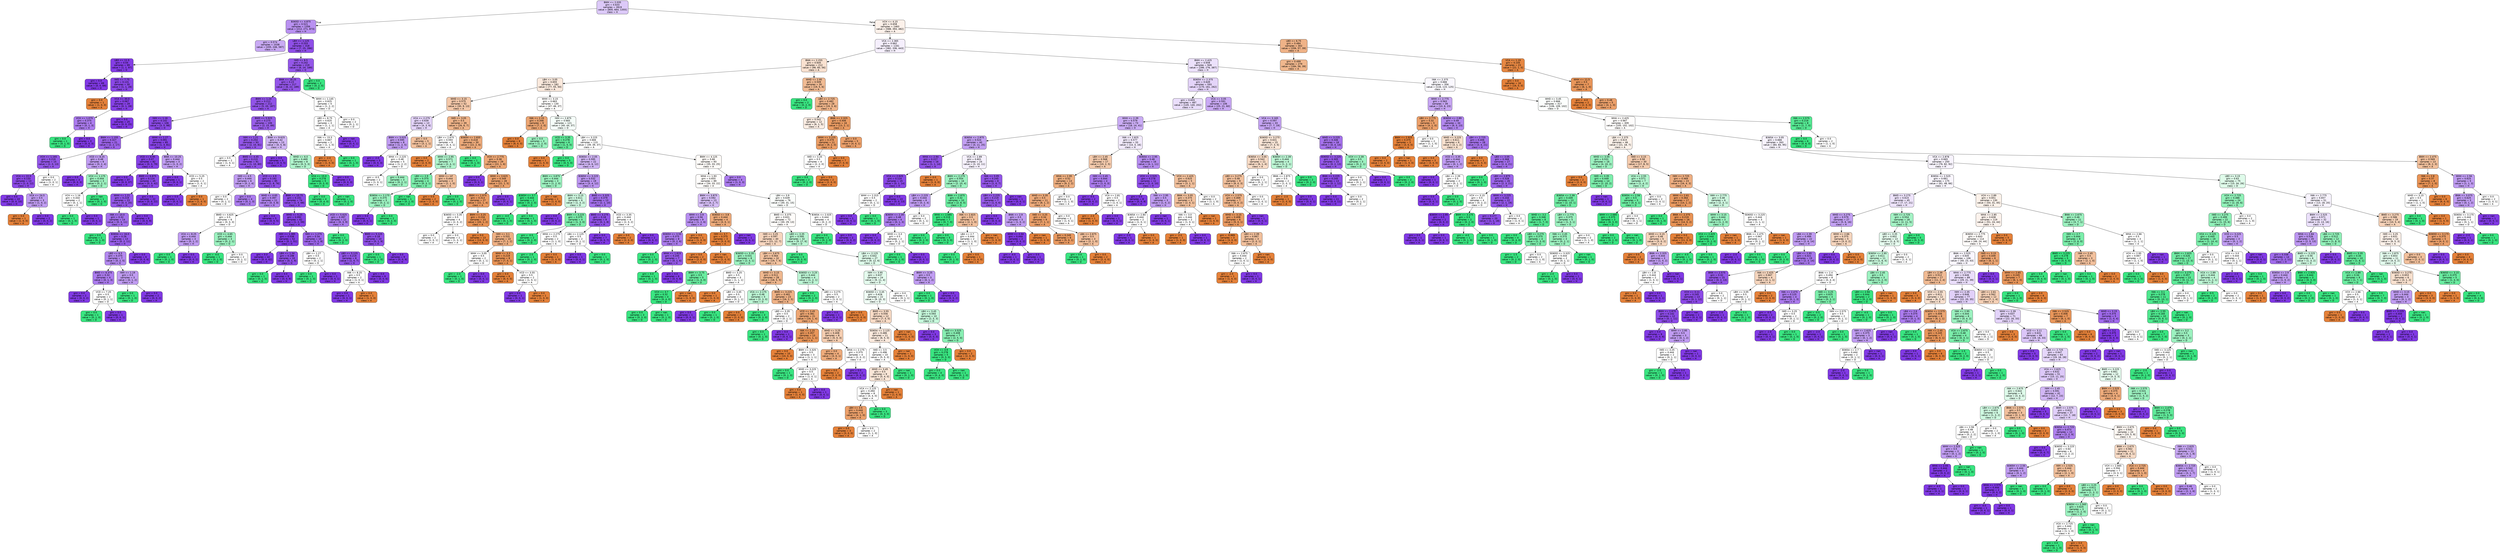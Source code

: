digraph Tree {
rankdir=TB;
node [shape=box, style="filled, rounded", color="black", fontname="helvetica"] ;
edge [fontname="helvetica"] ;
0 [label="BWH <= 2.035\ngini = 0.633\nsamples = 2819\nvalue = [800, 664, 1355]\nclass = H", fillcolor="#dcc9f8"] ;
1 [label="B365D <= 4.875\ngini = 0.521\nsamples = 1356\nvalue = [212, 271, 873]\nclass = H", fillcolor="#b991f1"] ;
0 -> 1 [labeldistance=2.5, labelangle=45, headlabel="True"] ;
2 [label="gini = 0.574\nsamples = 1038\nvalue = [205, 246, 587]\nclass = H", fillcolor="#c9aaf4"] ;
1 -> 2 ;
3 [label="LBH <= 1.125\ngini = 0.203\nsamples = 318\nvalue = [7, 25, 286]\nclass = H", fillcolor="#8f4fe8"] ;
1 -> 3 ;
4 [label="LBD <= 11.5\ngini = 0.04\nsamples = 99\nvalue = [1, 1, 97]\nclass = H", fillcolor="#843de6"] ;
3 -> 4 ;
5 [label="gini = 0.0\nsamples = 69\nvalue = [0, 0, 69]\nclass = H", fillcolor="#8139e5"] ;
4 -> 5 ;
6 [label="IWD <= 7.75\ngini = 0.131\nsamples = 30\nvalue = [1, 1, 28]\nclass = H", fillcolor="#8a47e7"] ;
4 -> 6 ;
7 [label="gini = 0.0\nsamples = 1\nvalue = [1, 0, 0]\nclass = A", fillcolor="#e58139"] ;
6 -> 7 ;
8 [label="VCA <= 30.0\ngini = 0.067\nsamples = 29\nvalue = [0, 1, 28]\nclass = H", fillcolor="#8640e6"] ;
6 -> 8 ;
9 [label="VCH <= 1.075\ngini = 0.375\nsamples = 4\nvalue = [0, 1, 3]\nclass = H", fillcolor="#ab7bee"] ;
8 -> 9 ;
10 [label="gini = 0.0\nsamples = 1\nvalue = [0, 1, 0]\nclass = D", fillcolor="#39e581"] ;
9 -> 10 ;
11 [label="gini = 0.0\nsamples = 3\nvalue = [0, 0, 3]\nclass = H", fillcolor="#8139e5"] ;
9 -> 11 ;
12 [label="gini = 0.0\nsamples = 25\nvalue = [0, 0, 25]\nclass = H", fillcolor="#8139e5"] ;
8 -> 12 ;
13 [label="IWD <= 8.5\ngini = 0.242\nsamples = 219\nvalue = [6, 24, 189]\nclass = H", fillcolor="#9457e9"] ;
3 -> 13 ;
14 [label="BWA <= 18.25\ngini = 0.23\nsamples = 217\nvalue = [6, 22, 189]\nclass = H", fillcolor="#9355e9"] ;
13 -> 14 ;
15 [label="BWH <= 1.24\ngini = 0.212\nsamples = 212\nvalue = [5, 20, 187]\nclass = H", fillcolor="#9153e8"] ;
14 -> 15 ;
16 [label="IWH <= 1.16\ngini = 0.142\nsamples = 106\nvalue = [3, 5, 98]\nclass = H", fillcolor="#8b49e7"] ;
15 -> 16 ;
17 [label="BWH <= 1.155\ngini = 0.327\nsamples = 21\nvalue = [2, 2, 17]\nclass = H", fillcolor="#9c63ea"] ;
16 -> 17 ;
18 [label="VCH <= 1.165\ngini = 0.219\nsamples = 15\nvalue = [2, 0, 13]\nclass = H", fillcolor="#9457e9"] ;
17 -> 18 ;
19 [label="VCA <= 22.0\ngini = 0.133\nsamples = 13\nvalue = [1, 0, 12]\nclass = H", fillcolor="#8c49e7"] ;
18 -> 19 ;
20 [label="gini = 0.0\nsamples = 10\nvalue = [0, 0, 10]\nclass = H", fillcolor="#8139e5"] ;
19 -> 20 ;
21 [label="VCA <= 24.5\ngini = 0.5\nsamples = 3\nvalue = [1, 0, 2]\nclass = H", fillcolor="#c09cf2"] ;
19 -> 21 ;
22 [label="gini = 0.0\nsamples = 1\nvalue = [1, 0, 0]\nclass = A", fillcolor="#e58139"] ;
21 -> 22 ;
23 [label="gini = 0.0\nsamples = 2\nvalue = [0, 0, 2]\nclass = H", fillcolor="#8139e5"] ;
21 -> 23 ;
24 [label="gini = 0.0\nsamples = 2\nvalue = [1, 0, 1]\nclass = A", fillcolor="#ffffff"] ;
18 -> 24 ;
25 [label="VCD <= 8.25\ngini = 0.48\nsamples = 6\nvalue = [0, 2, 4]\nclass = H", fillcolor="#c09cf2"] ;
17 -> 25 ;
26 [label="gini = 0.0\nsamples = 3\nvalue = [0, 0, 3]\nclass = H", fillcolor="#8139e5"] ;
25 -> 26 ;
27 [label="VCH <= 1.175\ngini = 0.444\nsamples = 3\nvalue = [0, 2, 1]\nclass = D", fillcolor="#9cf2c0"] ;
25 -> 27 ;
28 [label="VCH <= 1.16\ngini = 0.444\nsamples = 2\nvalue = [0, 1, 1]\nclass = D", fillcolor="#ffffff"] ;
27 -> 28 ;
29 [label="gini = 0.0\nsamples = 1\nvalue = [0, 1, 0]\nclass = D", fillcolor="#39e581"] ;
28 -> 29 ;
30 [label="gini = 0.0\nsamples = 1\nvalue = [0, 0, 1]\nclass = H", fillcolor="#8139e5"] ;
28 -> 30 ;
31 [label="gini = nan\nsamples = 1\nvalue = [0, 1, 0]\nclass = D", fillcolor="#39e581"] ;
27 -> 31 ;
32 [label="WHH <= 1.27\ngini = 0.091\nsamples = 85\nvalue = [1, 3, 81]\nclass = H", fillcolor="#8743e6"] ;
16 -> 32 ;
33 [label="VCD <= 6.95\ngini = 0.07\nsamples = 82\nvalue = [0, 3, 79]\nclass = H", fillcolor="#8641e6"] ;
32 -> 33 ;
34 [label="gini = 0.0\nsamples = 37\nvalue = [0, 0, 37]\nclass = H", fillcolor="#8139e5"] ;
33 -> 34 ;
35 [label="BWD <= 6.875\ngini = 0.124\nsamples = 45\nvalue = [0, 3, 42]\nclass = H", fillcolor="#8a47e7"] ;
33 -> 35 ;
36 [label="WHH <= 1.21\ngini = 0.219\nsamples = 23\nvalue = [0, 3, 20]\nclass = H", fillcolor="#9457e9"] ;
35 -> 36 ;
37 [label="IWA <= 10.0\ngini = 0.32\nsamples = 14\nvalue = [0, 3, 11]\nclass = H", fillcolor="#a36fec"] ;
36 -> 37 ;
38 [label="gini = 0.0\nsamples = 1\nvalue = [0, 1, 0]\nclass = D", fillcolor="#39e581"] ;
37 -> 38 ;
39 [label="B365A <= 16.0\ngini = 0.26\nsamples = 13\nvalue = [0, 2, 11]\nclass = H", fillcolor="#985dea"] ;
37 -> 39 ;
40 [label="LBD <= 6.5\ngini = 0.375\nsamples = 7\nvalue = [0, 2, 5]\nclass = H", fillcolor="#b388ef"] ;
39 -> 40 ;
41 [label="BWD <= 6.375\ngini = 0.32\nsamples = 4\nvalue = [0, 1, 3]\nclass = H", fillcolor="#ab7bee"] ;
40 -> 41 ;
42 [label="gini = 0.0\nsamples = 2\nvalue = [0, 0, 2]\nclass = H", fillcolor="#8139e5"] ;
41 -> 42 ;
43 [label="VCD <= 7.25\ngini = 0.5\nsamples = 2\nvalue = [0, 1, 1]\nclass = D", fillcolor="#ffffff"] ;
41 -> 43 ;
44 [label="gini = 0.0\nsamples = 1\nvalue = [0, 1, 0]\nclass = D", fillcolor="#39e581"] ;
43 -> 44 ;
45 [label="gini = 0.0\nsamples = 1\nvalue = [0, 0, 1]\nclass = H", fillcolor="#8139e5"] ;
43 -> 45 ;
46 [label="IWH <= 1.19\ngini = 0.5\nsamples = 3\nvalue = [0, 1, 2]\nclass = H", fillcolor="#c09cf2"] ;
40 -> 46 ;
47 [label="gini = 0.0\nsamples = 1\nvalue = [0, 1, 0]\nclass = D", fillcolor="#39e581"] ;
46 -> 47 ;
48 [label="gini = 0.0\nsamples = 2\nvalue = [0, 0, 2]\nclass = H", fillcolor="#8139e5"] ;
46 -> 48 ;
49 [label="gini = 0.0\nsamples = 6\nvalue = [0, 0, 6]\nclass = H", fillcolor="#8139e5"] ;
39 -> 49 ;
50 [label="gini = 0.0\nsamples = 9\nvalue = [0, 0, 9]\nclass = H", fillcolor="#8139e5"] ;
36 -> 50 ;
51 [label="gini = 0.0\nsamples = 22\nvalue = [0, 0, 22]\nclass = H", fillcolor="#8139e5"] ;
35 -> 51 ;
52 [label="BWA <= 10.25\ngini = 0.444\nsamples = 3\nvalue = [1, 0, 2]\nclass = H", fillcolor="#c09cf2"] ;
32 -> 52 ;
53 [label="gini = 0.0\nsamples = 1\nvalue = [0, 0, 1]\nclass = H", fillcolor="#8139e5"] ;
52 -> 53 ;
54 [label="VCD <= 5.25\ngini = 0.5\nsamples = 2\nvalue = [1, 0, 1]\nclass = A", fillcolor="#ffffff"] ;
52 -> 54 ;
55 [label="gini = 0.0\nsamples = 1\nvalue = [0, 0, 1]\nclass = H", fillcolor="#8139e5"] ;
54 -> 55 ;
56 [label="gini = 0.0\nsamples = 1\nvalue = [1, 0, 0]\nclass = A", fillcolor="#e58139"] ;
54 -> 56 ;
57 [label="BWD <= 5.925\ngini = 0.275\nsamples = 106\nvalue = [2, 15, 89]\nclass = H", fillcolor="#995eea"] ;
15 -> 57 ;
58 [label="IWH <= 1.21\ngini = 0.254\nsamples = 93\nvalue = [2, 10, 81]\nclass = H", fillcolor="#9356e9"] ;
57 -> 58 ;
59 [label="gini = 0.5\nsamples = 2\nvalue = [1, 0, 1]\nclass = A", fillcolor="#ffffff"] ;
58 -> 59 ;
60 [label="BWD <= 4.45\ngini = 0.215\nsamples = 91\nvalue = [1, 10, 80]\nclass = H", fillcolor="#9254e9"] ;
58 -> 60 ;
61 [label="IWD <= 4.5\ngini = 0.444\nsamples = 6\nvalue = [0, 2, 4]\nclass = H", fillcolor="#c09cf2"] ;
60 -> 61 ;
62 [label="gini = 0.0\nsamples = 2\nvalue = [0, 1, 1]\nclass = D", fillcolor="#ffffff"] ;
61 -> 62 ;
63 [label="gini = 0.0\nsamples = 4\nvalue = [0, 1, 3]\nclass = H", fillcolor="#ab7bee"] ;
61 -> 63 ;
64 [label="VCD <= 4.9\ngini = 0.192\nsamples = 85\nvalue = [1, 8, 76]\nclass = H", fillcolor="#9050e8"] ;
60 -> 64 ;
65 [label="WHD <= 4.65\ngini = 0.397\nsamples = 11\nvalue = [0, 3, 8]\nclass = H", fillcolor="#b083ef"] ;
64 -> 65 ;
66 [label="BWD <= 4.625\ngini = 0.5\nsamples = 6\nvalue = [0, 3, 3]\nclass = D", fillcolor="#ffffff"] ;
65 -> 66 ;
67 [label="VCA <= 8.25\ngini = 0.444\nsamples = 3\nvalue = [0, 1, 2]\nclass = H", fillcolor="#c09cf2"] ;
66 -> 67 ;
68 [label="gini = 0.0\nsamples = 1\nvalue = [0, 1, 0]\nclass = D", fillcolor="#39e581"] ;
67 -> 68 ;
69 [label="gini = 0.0\nsamples = 2\nvalue = [0, 0, 2]\nclass = H", fillcolor="#8139e5"] ;
67 -> 69 ;
70 [label="VCD <= 4.65\ngini = 0.444\nsamples = 3\nvalue = [0, 2, 1]\nclass = D", fillcolor="#9cf2c0"] ;
66 -> 70 ;
71 [label="gini = -4.0\nsamples = 1\nvalue = [0, 1, 0]\nclass = D", fillcolor="#39e581"] ;
70 -> 71 ;
72 [label="gini = 0.0\nsamples = 2\nvalue = [0, 1, 1]\nclass = D", fillcolor="#ffffff"] ;
70 -> 72 ;
73 [label="gini = 0.0\nsamples = 5\nvalue = [0, 0, 5]\nclass = H", fillcolor="#8139e5"] ;
65 -> 73 ;
74 [label="BWA <= 10.75\ngini = 0.151\nsamples = 74\nvalue = [1, 5, 68]\nclass = H", fillcolor="#8c4ae7"] ;
64 -> 74 ;
75 [label="WHD <= 5.25\ngini = 0.092\nsamples = 62\nvalue = [1, 2, 59]\nclass = H", fillcolor="#8743e6"] ;
74 -> 75 ;
76 [label="IWH <= 1.385\ngini = 0.038\nsamples = 52\nvalue = [0, 1, 51]\nclass = H", fillcolor="#833de6"] ;
75 -> 76 ;
77 [label="gini = 0.0\nsamples = 42\nvalue = [0, 0, 42]\nclass = H", fillcolor="#8139e5"] ;
76 -> 77 ;
78 [label="LBH <= 1.34\ngini = 0.198\nsamples = 10\nvalue = [0, 1, 9]\nclass = H", fillcolor="#8f4fe8"] ;
76 -> 78 ;
79 [label="gini = 0.0\nsamples = 1\nvalue = [0, 1, 0]\nclass = D", fillcolor="#39e581"] ;
78 -> 79 ;
80 [label="gini = 0.0\nsamples = 9\nvalue = [0, 0, 9]\nclass = H", fillcolor="#8139e5"] ;
78 -> 80 ;
81 [label="IWH <= 1.275\ngini = 0.34\nsamples = 10\nvalue = [1, 1, 8]\nclass = H", fillcolor="#9d65eb"] ;
75 -> 81 ;
82 [label="LBH <= 1.27\ngini = 0.5\nsamples = 2\nvalue = [0, 1, 1]\nclass = D", fillcolor="#ffffff"] ;
81 -> 82 ;
83 [label="gini = 0.0\nsamples = 1\nvalue = [0, 1, 0]\nclass = D", fillcolor="#39e581"] ;
82 -> 83 ;
84 [label="gini = 0.0\nsamples = 1\nvalue = [0, 0, 1]\nclass = H", fillcolor="#8139e5"] ;
82 -> 84 ;
85 [label="LBD <= 5.125\ngini = 0.219\nsamples = 8\nvalue = [1, 0, 7]\nclass = H", fillcolor="#9355e9"] ;
81 -> 85 ;
86 [label="IWA <= 8.25\ngini = 0.5\nsamples = 2\nvalue = [1, 0, 1]\nclass = A", fillcolor="#ffffff"] ;
85 -> 86 ;
87 [label="gini = 0.0\nsamples = 1\nvalue = [0, 0, 1]\nclass = H", fillcolor="#8139e5"] ;
86 -> 87 ;
88 [label="gini = 0.0\nsamples = 1\nvalue = [1, 0, 0]\nclass = A", fillcolor="#e58139"] ;
86 -> 88 ;
89 [label="gini = 0.0\nsamples = 6\nvalue = [0, 0, 6]\nclass = H", fillcolor="#8139e5"] ;
85 -> 89 ;
90 [label="VCD <= 5.625\ngini = 0.397\nsamples = 12\nvalue = [0, 3, 9]\nclass = H", fillcolor="#ab7bee"] ;
74 -> 90 ;
91 [label="gini = 0.0\nsamples = 2\nvalue = [0, 2, 0]\nclass = D", fillcolor="#39e581"] ;
90 -> 91 ;
92 [label="BWD <= 5.125\ngini = 0.18\nsamples = 10\nvalue = [0, 1, 9]\nclass = H", fillcolor="#8f4fe8"] ;
90 -> 92 ;
93 [label="gini = 0.0\nsamples = 1\nvalue = [0, 1, 0]\nclass = D", fillcolor="#39e581"] ;
92 -> 93 ;
94 [label="gini = 0.0\nsamples = 9\nvalue = [0, 0, 9]\nclass = H", fillcolor="#8139e5"] ;
92 -> 94 ;
95 [label="BWA <= 9.625\ngini = 0.42\nsamples = 13\nvalue = [0, 5, 8]\nclass = H", fillcolor="#d0b5f5"] ;
57 -> 95 ;
96 [label="gini = 0.0\nsamples = 5\nvalue = [0, 0, 5]\nclass = H", fillcolor="#8139e5"] ;
95 -> 96 ;
97 [label="WHD <= 6.0\ngini = 0.469\nsamples = 8\nvalue = [0, 5, 3]\nclass = D", fillcolor="#b0f5cd"] ;
95 -> 97 ;
98 [label="VCA <= 15.0\ngini = 0.278\nsamples = 5\nvalue = [0, 5, 0]\nclass = D", fillcolor="#39e581"] ;
97 -> 98 ;
99 [label="gini = 0.0\nsamples = 4\nvalue = [0, 4, 0]\nclass = D", fillcolor="#39e581"] ;
98 -> 99 ;
100 [label="gini = nan\nsamples = 1\nvalue = [0, 1, 0]\nclass = D", fillcolor="#39e581"] ;
98 -> 100 ;
101 [label="gini = 0.0\nsamples = 3\nvalue = [0, 0, 3]\nclass = H", fillcolor="#8139e5"] ;
97 -> 101 ;
102 [label="WHH <= 1.145\ngini = 0.625\nsamples = 5\nvalue = [1, 2, 2]\nclass = D", fillcolor="#ffffff"] ;
14 -> 102 ;
103 [label="LBD <= 8.75\ngini = 0.625\nsamples = 3\nvalue = [1, 1, 1]\nclass = A", fillcolor="#ffffff"] ;
102 -> 103 ;
104 [label="IWA <= 15.5\ngini = 0.667\nsamples = 2\nvalue = [1, 1, 0]\nclass = A", fillcolor="#ffffff"] ;
103 -> 104 ;
105 [label="gini = -2.0\nsamples = 1\nvalue = [1, 0, 0]\nclass = A", fillcolor="#e58139"] ;
104 -> 105 ;
106 [label="gini = 0.0\nsamples = 1\nvalue = [0, 1, 0]\nclass = D", fillcolor="#39e581"] ;
104 -> 106 ;
107 [label="gini = nan\nsamples = 1\nvalue = [0, 0, 1]\nclass = H", fillcolor="#8139e5"] ;
103 -> 107 ;
108 [label="gini = 0.0\nsamples = 2\nvalue = [0, 1, 1]\nclass = D", fillcolor="#ffffff"] ;
102 -> 108 ;
109 [label="gini = 0.0\nsamples = 2\nvalue = [0, 2, 0]\nclass = D", fillcolor="#39e581"] ;
13 -> 109 ;
110 [label="VCH <= 4.15\ngini = 0.658\nsamples = 1463\nvalue = [588, 393, 482]\nclass = A", fillcolor="#fcf1ea"] ;
0 -> 110 [labeldistance=2.5, labelangle=-45, headlabel="False"] ;
111 [label="VCA <= 2.365\ngini = 0.662\nsamples = 1161\nvalue = [382, 336, 443]\nclass = H", fillcolor="#f5effd"] ;
110 -> 111 ;
112 [label="BWA <= 2.255\ngini = 0.645\nsamples = 212\nvalue = [96, 60, 56]\nclass = A", fillcolor="#f9e1d0"] ;
111 -> 112 ;
113 [label="LBH <= 3.05\ngini = 0.655\nsamples = 182\nvalue = [77, 55, 50]\nclass = A", fillcolor="#fae9dd"] ;
112 -> 113 ;
114 [label="WHD <= 3.15\ngini = 0.575\nsamples = 52\nvalue = [30, 9, 13]\nclass = A", fillcolor="#f4c8a9"] ;
113 -> 114 ;
115 [label="VCA <= 2.275\ngini = 0.639\nsamples = 13\nvalue = [4, 3, 6]\nclass = H", fillcolor="#e3d3f9"] ;
114 -> 115 ;
116 [label="BWH <= 3.025\ngini = 0.595\nsamples = 8\nvalue = [1, 2, 5]\nclass = H", fillcolor="#c09cf2"] ;
115 -> 116 ;
117 [label="gini = -2.0\nsamples = 3\nvalue = [0, 0, 3]\nclass = H", fillcolor="#8139e5"] ;
116 -> 117 ;
118 [label="WHA <= 2.225\ngini = 0.48\nsamples = 5\nvalue = [1, 2, 2]\nclass = D", fillcolor="#ffffff"] ;
116 -> 118 ;
119 [label="gini = -0.5\nsamples = 2\nvalue = [1, 0, 1]\nclass = A", fillcolor="#ffffff"] ;
118 -> 119 ;
120 [label="gini = 0.444\nsamples = 3\nvalue = [0, 2, 1]\nclass = D", fillcolor="#9cf2c0"] ;
118 -> 120 ;
121 [label="gini = 0.0\nsamples = 5\nvalue = [3, 1, 1]\nclass = A", fillcolor="#f2c09c"] ;
115 -> 121 ;
122 [label="IWD <= 3.05\ngini = 0.5\nsamples = 39\nvalue = [26, 6, 7]\nclass = A", fillcolor="#f0b489"] ;
114 -> 122 ;
123 [label="LBH <= 2.675\ngini = 0.593\nsamples = 9\nvalue = [4, 4, 1]\nclass = A", fillcolor="#ffffff"] ;
122 -> 123 ;
124 [label="gini = 0.0\nsamples = 2\nvalue = [2, 0, 0]\nclass = A", fillcolor="#e58139"] ;
123 -> 124 ;
125 [label="WHH <= 2.95\ngini = 0.571\nsamples = 7\nvalue = [2, 4, 1]\nclass = D", fillcolor="#b0f5cd"] ;
123 -> 125 ;
126 [label="LBH <= 2.9\ngini = 0.375\nsamples = 4\nvalue = [0, 3, 1]\nclass = D", fillcolor="#7beeab"] ;
125 -> 126 ;
127 [label="B365A <= 2.175\ngini = 0.375\nsamples = 3\nvalue = [0, 2, 1]\nclass = D", fillcolor="#9cf2c0"] ;
126 -> 127 ;
128 [label="gini = 0.0\nsamples = 1\nvalue = [0, 0, 1]\nclass = H", fillcolor="#8139e5"] ;
127 -> 128 ;
129 [label="gini = 0.0\nsamples = 2\nvalue = [0, 2, 0]\nclass = D", fillcolor="#39e581"] ;
127 -> 129 ;
130 [label="gini = nan\nsamples = 1\nvalue = [0, 1, 0]\nclass = D", fillcolor="#39e581"] ;
126 -> 130 ;
131 [label="WHH <= inf\ngini = 0.444\nsamples = 3\nvalue = [2, 1, 0]\nclass = A", fillcolor="#f2c09c"] ;
125 -> 131 ;
132 [label="gini = 0.0\nsamples = 2\nvalue = [2, 0, 0]\nclass = A", fillcolor="#e58139"] ;
131 -> 132 ;
133 [label="gini = 0.0\nsamples = 1\nvalue = [0, 1, 0]\nclass = D", fillcolor="#39e581"] ;
131 -> 133 ;
134 [label="B365H <= 2.835\ngini = 0.418\nsamples = 30\nvalue = [22, 2, 6]\nclass = A", fillcolor="#eeab7b"] ;
122 -> 134 ;
135 [label="gini = 0.0\nsamples = 1\nvalue = [0, 1, 0]\nclass = D", fillcolor="#39e581"] ;
134 -> 135 ;
136 [label="VCH <= 2.775\ngini = 0.38\nsamples = 29\nvalue = [22, 1, 6]\nclass = A", fillcolor="#eda775"] ;
134 -> 136 ;
137 [label="gini = 0.0\nsamples = 1\nvalue = [0, 0, 1]\nclass = H", fillcolor="#8139e5"] ;
136 -> 137 ;
138 [label="WHH <= 3.625\ngini = 0.349\nsamples = 28\nvalue = [22, 1, 5]\nclass = A", fillcolor="#eca26d"] ;
136 -> 138 ;
139 [label="BWH <= 2.975\ngini = 0.313\nsamples = 27\nvalue = [22, 1, 4]\nclass = A", fillcolor="#eb9c64"] ;
138 -> 139 ;
140 [label="B365D <= 3.35\ngini = 0.5\nsamples = 4\nvalue = [2, 0, 2]\nclass = A", fillcolor="#ffffff"] ;
139 -> 140 ;
141 [label="gini = 0.0\nsamples = 2\nvalue = [1, 0, 1]\nclass = A", fillcolor="#ffffff"] ;
140 -> 141 ;
142 [label="gini = 0.0\nsamples = 2\nvalue = [1, 0, 1]\nclass = A", fillcolor="#ffffff"] ;
140 -> 142 ;
143 [label="BWH <= 3.25\ngini = 0.234\nsamples = 23\nvalue = [20, 1, 2]\nclass = A", fillcolor="#e99355"] ;
139 -> 143 ;
144 [label="gini = 0.0\nsamples = 13\nvalue = [13, 0, 0]\nclass = A", fillcolor="#e58139"] ;
143 -> 144 ;
145 [label="IWH <= 3.1\ngini = 0.531\nsamples = 10\nvalue = [7, 1, 2]\nclass = A", fillcolor="#efb083"] ;
143 -> 145 ;
146 [label="WHH <= 3.05\ngini = 0.5\nsamples = 2\nvalue = [0, 1, 1]\nclass = D", fillcolor="#ffffff"] ;
145 -> 146 ;
147 [label="gini = -2.0\nsamples = 1\nvalue = [0, 1, 0]\nclass = D", fillcolor="#39e581"] ;
146 -> 147 ;
148 [label="gini = 0.0\nsamples = 1\nvalue = [0, 0, 1]\nclass = H", fillcolor="#8139e5"] ;
146 -> 148 ;
149 [label="WHH <= 3.3\ngini = 0.219\nsamples = 8\nvalue = [7, 0, 1]\nclass = A", fillcolor="#e99355"] ;
145 -> 149 ;
150 [label="gini = 0.0\nsamples = 6\nvalue = [6, 0, 0]\nclass = A", fillcolor="#e58139"] ;
149 -> 150 ;
151 [label="VCD <= 3.55\ngini = 0.5\nsamples = 2\nvalue = [1, 0, 1]\nclass = A", fillcolor="#ffffff"] ;
149 -> 151 ;
152 [label="gini = 0.0\nsamples = 1\nvalue = [0, 0, 1]\nclass = H", fillcolor="#8139e5"] ;
151 -> 152 ;
153 [label="gini = 0.0\nsamples = 1\nvalue = [1, 0, 0]\nclass = A", fillcolor="#e58139"] ;
151 -> 153 ;
154 [label="gini = 0.0\nsamples = 1\nvalue = [0, 0, 1]\nclass = H", fillcolor="#8139e5"] ;
138 -> 154 ;
155 [label="WHH <= 3.15\ngini = 0.663\nsamples = 130\nvalue = [47, 46, 37]\nclass = A", fillcolor="#fffefd"] ;
113 -> 155 ;
156 [label="IWA <= 2.15\ngini = 0.346\nsamples = 9\nvalue = [7, 2, 0]\nclass = A", fillcolor="#eca572"] ;
155 -> 156 ;
157 [label="gini = 0.0\nsamples = 6\nvalue = [6, 0, 0]\nclass = A", fillcolor="#e58139"] ;
156 -> 157 ;
158 [label="gini = 0.0\nsamples = 3\nvalue = [1, 2, 0]\nclass = D", fillcolor="#9cf2c0"] ;
156 -> 158 ;
159 [label="IWH <= 2.875\ngini = 0.665\nsamples = 121\nvalue = [40, 44, 37]\nclass = D", fillcolor="#f5fef9"] ;
155 -> 159 ;
160 [label="VCD <= 3.35\ngini = 0.278\nsamples = 6\nvalue = [1, 5, 0]\nclass = D", fillcolor="#61ea9a"] ;
159 -> 160 ;
161 [label="gini = 0.0\nsamples = 1\nvalue = [1, 0, 0]\nclass = A", fillcolor="#e58139"] ;
160 -> 161 ;
162 [label="gini = 0.0\nsamples = 5\nvalue = [0, 5, 0]\nclass = D", fillcolor="#39e581"] ;
160 -> 162 ;
163 [label="LBH <= 3.225\ngini = 0.666\nsamples = 115\nvalue = [39, 39, 37]\nclass = A", fillcolor="#ffffff"] ;
159 -> 163 ;
164 [label="B365A <= 2.05\ngini = 0.595\nsamples = 22\nvalue = [4, 6, 12]\nclass = H", fillcolor="#d0b5f5"] ;
163 -> 164 ;
165 [label="BWH <= 3.875\ngini = 0.444\nsamples = 3\nvalue = [1, 2, 0]\nclass = D", fillcolor="#9cf2c0"] ;
164 -> 165 ;
166 [label="B365H <= 3.7\ngini = 0.444\nsamples = 2\nvalue = [0, 2, 0]\nclass = D", fillcolor="#39e581"] ;
165 -> 166 ;
167 [label="gini = -4.0\nsamples = 1\nvalue = [0, 1, 0]\nclass = D", fillcolor="#39e581"] ;
166 -> 167 ;
168 [label="gini = 0.0\nsamples = 1\nvalue = [0, 1, 0]\nclass = D", fillcolor="#39e581"] ;
166 -> 168 ;
169 [label="gini = nan\nsamples = 1\nvalue = [1, 0, 0]\nclass = A", fillcolor="#e58139"] ;
165 -> 169 ;
170 [label="B365H <= 3.225\ngini = 0.532\nsamples = 19\nvalue = [3, 4, 12]\nclass = H", fillcolor="#bc95f1"] ;
164 -> 170 ;
171 [label="BWH <= 3.15\ngini = 0.611\nsamples = 6\nvalue = [1, 3, 2]\nclass = D", fillcolor="#cef8e0"] ;
170 -> 171 ;
172 [label="gini = 0.0\nsamples = 2\nvalue = [0, 0, 2]\nclass = H", fillcolor="#8139e5"] ;
171 -> 172 ;
173 [label="BWH <= 3.225\ngini = 0.375\nsamples = 4\nvalue = [1, 3, 0]\nclass = D", fillcolor="#7beeab"] ;
171 -> 173 ;
174 [label="gini = -0.5\nsamples = 2\nvalue = [0, 2, 0]\nclass = D", fillcolor="#39e581"] ;
173 -> 174 ;
175 [label="WHA <= 2.275\ngini = 0.5\nsamples = 2\nvalue = [1, 1, 0]\nclass = A", fillcolor="#ffffff"] ;
173 -> 175 ;
176 [label="gini = -2.0\nsamples = 1\nvalue = [0, 1, 0]\nclass = D", fillcolor="#39e581"] ;
175 -> 176 ;
177 [label="gini = 0.0\nsamples = 1\nvalue = [1, 0, 0]\nclass = A", fillcolor="#e58139"] ;
175 -> 177 ;
178 [label="BWD <= 3.325\ngini = 0.379\nsamples = 13\nvalue = [2, 1, 10]\nclass = H", fillcolor="#a36fec"] ;
170 -> 178 ;
179 [label="BWD <= 3.275\ngini = 0.18\nsamples = 9\nvalue = [0, 1, 8]\nclass = H", fillcolor="#9152e8"] ;
178 -> 179 ;
180 [label="LBA <= 2.125\ngini = 0.5\nsamples = 2\nvalue = [0, 1, 1]\nclass = D", fillcolor="#ffffff"] ;
179 -> 180 ;
181 [label="gini = 0.0\nsamples = 1\nvalue = [0, 0, 1]\nclass = H", fillcolor="#8139e5"] ;
180 -> 181 ;
182 [label="gini = 0.0\nsamples = 1\nvalue = [0, 1, 0]\nclass = D", fillcolor="#39e581"] ;
180 -> 182 ;
183 [label="gini = 0.0\nsamples = 7\nvalue = [0, 0, 7]\nclass = H", fillcolor="#8139e5"] ;
179 -> 183 ;
184 [label="VCD <= 3.35\ngini = 0.444\nsamples = 4\nvalue = [2, 0, 2]\nclass = A", fillcolor="#ffffff"] ;
178 -> 184 ;
185 [label="gini = 0.0\nsamples = 2\nvalue = [2, 0, 0]\nclass = A", fillcolor="#e58139"] ;
184 -> 185 ;
186 [label="gini = 0.0\nsamples = 2\nvalue = [0, 0, 2]\nclass = H", fillcolor="#8139e5"] ;
184 -> 186 ;
187 [label="BWH <= 4.125\ngini = 0.66\nsamples = 93\nvalue = [35, 33, 25]\nclass = A", fillcolor="#fefbf8"] ;
163 -> 187 ;
188 [label="WHA <= 1.93\ngini = 0.655\nsamples = 89\nvalue = [34, 33, 22]\nclass = A", fillcolor="#fffdfb"] ;
187 -> 188 ;
189 [label="BWH <= 3.875\ngini = 0.592\nsamples = 13\nvalue = [4, 2, 7]\nclass = H", fillcolor="#d5bdf6"] ;
188 -> 189 ;
190 [label="WHH <= 3.9\ngini = 0.56\nsamples = 9\nvalue = [1, 2, 6]\nclass = H", fillcolor="#b78ef0"] ;
189 -> 190 ;
191 [label="B365H <= 3.55\ngini = 0.375\nsamples = 8\nvalue = [0, 2, 6]\nclass = H", fillcolor="#ab7bee"] ;
190 -> 191 ;
192 [label="gini = 0.0\nsamples = 1\nvalue = [0, 1, 0]\nclass = D", fillcolor="#39e581"] ;
191 -> 192 ;
193 [label="WHA <= 1.815\ngini = 0.245\nsamples = 7\nvalue = [0, 1, 6]\nclass = H", fillcolor="#965ae9"] ;
191 -> 193 ;
194 [label="gini = 0.0\nsamples = 1\nvalue = [0, 1, 0]\nclass = D", fillcolor="#39e581"] ;
193 -> 194 ;
195 [label="gini = 0.0\nsamples = 6\nvalue = [0, 0, 6]\nclass = H", fillcolor="#8139e5"] ;
193 -> 195 ;
196 [label="gini = 0.0\nsamples = 1\nvalue = [1, 0, 0]\nclass = A", fillcolor="#e58139"] ;
190 -> 196 ;
197 [label="B365D <= 3.8\ngini = 0.444\nsamples = 4\nvalue = [3, 0, 1]\nclass = A", fillcolor="#eeab7b"] ;
189 -> 197 ;
198 [label="IWH <= 3.7\ngini = 0.375\nsamples = 3\nvalue = [3, 0, 0]\nclass = A", fillcolor="#e58139"] ;
197 -> 198 ;
199 [label="gini = 0.0\nsamples = 2\nvalue = [2, 0, 0]\nclass = A", fillcolor="#e58139"] ;
198 -> 199 ;
200 [label="gini = nan\nsamples = 1\nvalue = [1, 0, 0]\nclass = A", fillcolor="#e58139"] ;
198 -> 200 ;
201 [label="gini = nan\nsamples = 1\nvalue = [0, 0, 1]\nclass = H", fillcolor="#8139e5"] ;
197 -> 201 ;
202 [label="LBH <= 3.9\ngini = 0.639\nsamples = 76\nvalue = [30, 31, 15]\nclass = D", fillcolor="#fbfefc"] ;
188 -> 202 ;
203 [label="BWD <= 3.375\ngini = 0.631\nsamples = 72\nvalue = [30, 29, 13]\nclass = A", fillcolor="#fefcfa"] ;
202 -> 203 ;
204 [label="IWD <= 3.25\ngini = 0.597\nsamples = 40\nvalue = [21, 12, 7]\nclass = A", fillcolor="#f7d6bf"] ;
203 -> 204 ;
205 [label="B365D <= 3.35\ngini = 0.531\nsamples = 8\nvalue = [2, 5, 1]\nclass = D", fillcolor="#9cf2c0"] ;
204 -> 205 ;
206 [label="BWH <= 3.75\ngini = 0.5\nsamples = 5\nvalue = [1, 4, 0]\nclass = D", fillcolor="#6aeca0"] ;
205 -> 206 ;
207 [label="VCH <= 3.7\ngini = 0.32\nsamples = 4\nvalue = [0, 4, 0]\nclass = D", fillcolor="#39e581"] ;
206 -> 207 ;
208 [label="gini = 0.0\nsamples = 3\nvalue = [0, 3, 0]\nclass = D", fillcolor="#39e581"] ;
207 -> 208 ;
209 [label="gini = nan\nsamples = 1\nvalue = [0, 1, 0]\nclass = D", fillcolor="#39e581"] ;
207 -> 209 ;
210 [label="gini = nan\nsamples = 1\nvalue = [1, 0, 0]\nclass = A", fillcolor="#e58139"] ;
206 -> 210 ;
211 [label="BWD <= 3.25\ngini = 0.5\nsamples = 3\nvalue = [1, 1, 1]\nclass = A", fillcolor="#ffffff"] ;
205 -> 211 ;
212 [label="gini = 0.0\nsamples = 1\nvalue = [1, 0, 0]\nclass = A", fillcolor="#e58139"] ;
211 -> 212 ;
213 [label="LBH <= 3.45\ngini = 0.5\nsamples = 2\nvalue = [0, 1, 1]\nclass = D", fillcolor="#ffffff"] ;
211 -> 213 ;
214 [label="gini = 0.0\nsamples = 1\nvalue = [0, 0, 1]\nclass = H", fillcolor="#8139e5"] ;
213 -> 214 ;
215 [label="gini = 0.0\nsamples = 1\nvalue = [0, 1, 0]\nclass = D", fillcolor="#39e581"] ;
213 -> 215 ;
216 [label="LBH <= 3.675\ngini = 0.564\nsamples = 32\nvalue = [19, 7, 6]\nclass = A", fillcolor="#f3c3a0"] ;
204 -> 216 ;
217 [label="WHD <= 3.15\ngini = 0.511\nsamples = 28\nvalue = [18, 5, 5]\nclass = A", fillcolor="#f0b88f"] ;
216 -> 217 ;
218 [label="VCA <= 2.175\ngini = 0.48\nsamples = 5\nvalue = [2, 3, 0]\nclass = D", fillcolor="#bdf6d5"] ;
217 -> 218 ;
219 [label="gini = 0.0\nsamples = 2\nvalue = [2, 0, 0]\nclass = A", fillcolor="#e58139"] ;
218 -> 219 ;
220 [label="gini = 0.0\nsamples = 3\nvalue = [0, 3, 0]\nclass = D", fillcolor="#39e581"] ;
218 -> 220 ;
221 [label="BWD <= 3.225\ngini = 0.461\nsamples = 23\nvalue = [16, 2, 5]\nclass = A", fillcolor="#efb286"] ;
217 -> 221 ;
222 [label="LBD <= 3.35\ngini = 0.5\nsamples = 2\nvalue = [0, 1, 1]\nclass = D", fillcolor="#ffffff"] ;
221 -> 222 ;
223 [label="gini = 0.0\nsamples = 1\nvalue = [0, 1, 0]\nclass = D", fillcolor="#39e581"] ;
222 -> 223 ;
224 [label="gini = 0.0\nsamples = 1\nvalue = [0, 0, 1]\nclass = H", fillcolor="#8139e5"] ;
222 -> 224 ;
225 [label="VCD <= 3.45\ngini = 0.381\nsamples = 21\nvalue = [16, 1, 4]\nclass = A", fillcolor="#eda673"] ;
221 -> 225 ;
226 [label="IWA <= 2.25\ngini = 0.357\nsamples = 13\nvalue = [11, 1, 1]\nclass = A", fillcolor="#e9965a"] ;
225 -> 226 ;
227 [label="gini = 0.0\nsamples = 10\nvalue = [10, 0, 0]\nclass = A", fillcolor="#e58139"] ;
226 -> 227 ;
228 [label="BWH <= 3.325\ngini = 0.5\nsamples = 3\nvalue = [1, 1, 1]\nclass = A", fillcolor="#ffffff"] ;
226 -> 228 ;
229 [label="gini = 0.0\nsamples = 1\nvalue = [0, 1, 0]\nclass = D", fillcolor="#39e581"] ;
228 -> 229 ;
230 [label="WHD <= 3.225\ngini = 0.5\nsamples = 2\nvalue = [1, 0, 1]\nclass = A", fillcolor="#ffffff"] ;
228 -> 230 ;
231 [label="gini = 0.0\nsamples = 1\nvalue = [1, 0, 0]\nclass = A", fillcolor="#e58139"] ;
230 -> 231 ;
232 [label="gini = 0.0\nsamples = 1\nvalue = [0, 0, 1]\nclass = H", fillcolor="#8139e5"] ;
230 -> 232 ;
233 [label="WHD <= 3.25\ngini = 0.408\nsamples = 8\nvalue = [5, 0, 3]\nclass = A", fillcolor="#f5cdb0"] ;
225 -> 233 ;
234 [label="gini = 0.0\nsamples = 4\nvalue = [3, 0, 1]\nclass = A", fillcolor="#eeab7b"] ;
233 -> 234 ;
235 [label="WHA <= 2.175\ngini = 0.375\nsamples = 4\nvalue = [2, 0, 2]\nclass = A", fillcolor="#ffffff"] ;
233 -> 235 ;
236 [label="gini = 0.0\nsamples = 2\nvalue = [2, 0, 0]\nclass = A", fillcolor="#e58139"] ;
235 -> 236 ;
237 [label="gini = 0.0\nsamples = 2\nvalue = [0, 0, 2]\nclass = H", fillcolor="#8139e5"] ;
235 -> 237 ;
238 [label="B365D <= 3.25\ngini = 0.444\nsamples = 4\nvalue = [1, 2, 1]\nclass = D", fillcolor="#bdf6d5"] ;
216 -> 238 ;
239 [label="gini = 0.0\nsamples = 2\nvalue = [0, 2, 0]\nclass = D", fillcolor="#39e581"] ;
238 -> 239 ;
240 [label="LBD <= 3.275\ngini = 0.5\nsamples = 2\nvalue = [1, 0, 1]\nclass = A", fillcolor="#ffffff"] ;
238 -> 240 ;
241 [label="gini = 0.0\nsamples = 1\nvalue = [0, 0, 1]\nclass = H", fillcolor="#8139e5"] ;
240 -> 241 ;
242 [label="gini = 0.0\nsamples = 1\nvalue = [1, 0, 0]\nclass = A", fillcolor="#e58139"] ;
240 -> 242 ;
243 [label="LBD <= 3.35\ngini = 0.595\nsamples = 32\nvalue = [9, 17, 6]\nclass = D", fillcolor="#baf6d3"] ;
203 -> 243 ;
244 [label="gini = 0.0\nsamples = 5\nvalue = [0, 5, 0]\nclass = D", fillcolor="#39e581"] ;
243 -> 244 ;
245 [label="LBA <= 2.125\ngini = 0.642\nsamples = 27\nvalue = [9, 12, 6]\nclass = D", fillcolor="#defbea"] ;
243 -> 245 ;
246 [label="IWH <= 3.95\ngini = 0.637\nsamples = 24\nvalue = [9, 11, 4]\nclass = D", fillcolor="#e5fcee"] ;
245 -> 246 ;
247 [label="B365D <= 3.45\ngini = 0.628\nsamples = 22\nvalue = [9, 10, 3]\nclass = D", fillcolor="#f0fdf5"] ;
246 -> 247 ;
248 [label="BWD <= 3.55\ngini = 0.556\nsamples = 12\nvalue = [7, 5, 0]\nclass = A", fillcolor="#f8dbc6"] ;
247 -> 248 ;
249 [label="B365A <= 2.125\ngini = 0.486\nsamples = 11\nvalue = [6, 5, 0]\nclass = A", fillcolor="#fbeade"] ;
248 -> 249 ;
250 [label="IWD <= 3.5\ngini = 0.496\nsamples = 10\nvalue = [5, 5, 0]\nclass = A", fillcolor="#ffffff"] ;
249 -> 250 ;
251 [label="WHD <= 3.45\ngini = 0.5\nsamples = 9\nvalue = [5, 4, 0]\nclass = A", fillcolor="#fae6d7"] ;
250 -> 251 ;
252 [label="VCA <= 2.125\ngini = 0.494\nsamples = 8\nvalue = [4, 4, 0]\nclass = A", fillcolor="#ffffff"] ;
251 -> 252 ;
253 [label="LBH <= 3.5\ngini = 0.444\nsamples = 5\nvalue = [4, 1, 0]\nclass = A", fillcolor="#eca06a"] ;
252 -> 253 ;
254 [label="gini = 0.0\nsamples = 3\nvalue = [3, 0, 0]\nclass = A", fillcolor="#e58139"] ;
253 -> 254 ;
255 [label="gini = 0.0\nsamples = 2\nvalue = [1, 1, 0]\nclass = A", fillcolor="#ffffff"] ;
253 -> 255 ;
256 [label="gini = 0.0\nsamples = 3\nvalue = [0, 3, 0]\nclass = D", fillcolor="#39e581"] ;
252 -> 256 ;
257 [label="gini = nan\nsamples = 1\nvalue = [1, 0, 0]\nclass = A", fillcolor="#e58139"] ;
251 -> 257 ;
258 [label="gini = nan\nsamples = 1\nvalue = [0, 1, 0]\nclass = D", fillcolor="#39e581"] ;
250 -> 258 ;
259 [label="gini = nan\nsamples = 1\nvalue = [1, 0, 0]\nclass = A", fillcolor="#e58139"] ;
249 -> 259 ;
260 [label="gini = nan\nsamples = 1\nvalue = [1, 0, 0]\nclass = A", fillcolor="#e58139"] ;
248 -> 260 ;
261 [label="LBH <= 3.45\ngini = 0.593\nsamples = 10\nvalue = [2, 5, 3]\nclass = D", fillcolor="#c6f8db"] ;
247 -> 261 ;
262 [label="gini = 0.0\nsamples = 3\nvalue = [0, 0, 3]\nclass = H", fillcolor="#8139e5"] ;
261 -> 262 ;
263 [label="IWD <= 3.525\ngini = 0.408\nsamples = 7\nvalue = [2, 5, 0]\nclass = D", fillcolor="#88efb3"] ;
261 -> 263 ;
264 [label="VCH <= 3.9\ngini = 0.278\nsamples = 5\nvalue = [0, 5, 0]\nclass = D", fillcolor="#39e581"] ;
263 -> 264 ;
265 [label="gini = 0.0\nsamples = 4\nvalue = [0, 4, 0]\nclass = D", fillcolor="#39e581"] ;
264 -> 265 ;
266 [label="gini = nan\nsamples = 1\nvalue = [0, 1, 0]\nclass = D", fillcolor="#39e581"] ;
264 -> 266 ;
267 [label="gini = 0.0\nsamples = 2\nvalue = [2, 0, 0]\nclass = A", fillcolor="#e58139"] ;
263 -> 267 ;
268 [label="gini = 0.0\nsamples = 2\nvalue = [0, 1, 1]\nclass = D", fillcolor="#ffffff"] ;
246 -> 268 ;
269 [label="BWH <= 3.25\ngini = 0.5\nsamples = 3\nvalue = [0, 1, 2]\nclass = H", fillcolor="#c09cf2"] ;
245 -> 269 ;
270 [label="gini = 0.0\nsamples = 1\nvalue = [0, 1, 0]\nclass = D", fillcolor="#39e581"] ;
269 -> 270 ;
271 [label="gini = 0.0\nsamples = 2\nvalue = [0, 0, 2]\nclass = H", fillcolor="#8139e5"] ;
269 -> 271 ;
272 [label="B365A <= 2.025\ngini = 0.444\nsamples = 4\nvalue = [0, 2, 2]\nclass = D", fillcolor="#ffffff"] ;
202 -> 272 ;
273 [label="gini = 0.0\nsamples = 2\nvalue = [0, 2, 0]\nclass = D", fillcolor="#39e581"] ;
272 -> 273 ;
274 [label="gini = 0.0\nsamples = 2\nvalue = [0, 0, 2]\nclass = H", fillcolor="#8139e5"] ;
272 -> 274 ;
275 [label="gini = 0.0\nsamples = 4\nvalue = [1, 0, 3]\nclass = H", fillcolor="#ab7bee"] ;
187 -> 275 ;
276 [label="WHD <= 2.95\ngini = 0.509\nsamples = 30\nvalue = [19, 5, 6]\nclass = A", fillcolor="#f1bb94"] ;
112 -> 276 ;
277 [label="gini = 0.0\nsamples = 2\nvalue = [0, 2, 0]\nclass = D", fillcolor="#39e581"] ;
276 -> 277 ;
278 [label="LBH <= 2.725\ngini = 0.482\nsamples = 28\nvalue = [19, 3, 6]\nclass = A", fillcolor="#f0b58a"] ;
276 -> 278 ;
279 [label="gini = 0.542\nsamples = 12\nvalue = [6, 1, 5]\nclass = A", fillcolor="#fbede3"] ;
278 -> 279 ;
280 [label="BWA <= 2.325\ngini = 0.406\nsamples = 16\nvalue = [13, 2, 1]\nclass = A", fillcolor="#eb9c63"] ;
278 -> 280 ;
281 [label="WHH <= 3.225\ngini = 0.379\nsamples = 11\nvalue = [9, 2, 0]\nclass = A", fillcolor="#eb9d65"] ;
280 -> 281 ;
282 [label="IWD <= 3.25\ngini = 0.5\nsamples = 4\nvalue = [2, 2, 0]\nclass = A", fillcolor="#ffffff"] ;
281 -> 282 ;
283 [label="gini = 0.0\nsamples = 2\nvalue = [0, 2, 0]\nclass = D", fillcolor="#39e581"] ;
282 -> 283 ;
284 [label="gini = 0.0\nsamples = 2\nvalue = [2, 0, 0]\nclass = A", fillcolor="#e58139"] ;
282 -> 284 ;
285 [label="gini = 0.0\nsamples = 7\nvalue = [7, 0, 0]\nclass = A", fillcolor="#e58139"] ;
281 -> 285 ;
286 [label="gini = 0.0\nsamples = 5\nvalue = [4, 0, 1]\nclass = A", fillcolor="#eca06a"] ;
280 -> 286 ;
287 [label="BWH <= 2.425\ngini = 0.658\nsamples = 949\nvalue = [286, 276, 387]\nclass = H", fillcolor="#ece1fb"] ;
111 -> 287 ;
288 [label="B365H <= 2.375\ngini = 0.649\nsamples = 593\nvalue = [170, 161, 262]\nclass = H", fillcolor="#e4d4f9"] ;
287 -> 288 ;
289 [label="gini = 0.655\nsamples = 487\nvalue = [145, 140, 202]\nclass = H", fillcolor="#eadefb"] ;
288 -> 289 ;
290 [label="VCA <= 3.05\ngini = 0.591\nsamples = 106\nvalue = [25, 21, 60]\nclass = H", fillcolor="#c9a9f4"] ;
288 -> 290 ;
291 [label="WHH <= 2.39\ngini = 0.579\nsamples = 73\nvalue = [18, 14, 41]\nclass = H", fillcolor="#caacf4"] ;
290 -> 291 ;
292 [label="B365A <= 2.875\ngini = 0.524\nsamples = 40\nvalue = [4, 11, 25]\nclass = H", fillcolor="#c29ff2"] ;
291 -> 292 ;
293 [label="WHA <= 2.94\ngini = 0.227\nsamples = 16\nvalue = [1, 1, 14]\nclass = H", fillcolor="#9253e8"] ;
292 -> 293 ;
294 [label="VCA <= 2.625\ngini = 0.124\nsamples = 15\nvalue = [0, 1, 14]\nclass = H", fillcolor="#8a47e7"] ;
293 -> 294 ;
295 [label="WHH <= 2.315\ngini = 0.5\nsamples = 2\nvalue = [0, 1, 1]\nclass = D", fillcolor="#ffffff"] ;
294 -> 295 ;
296 [label="gini = 0.0\nsamples = 1\nvalue = [0, 0, 1]\nclass = H", fillcolor="#8139e5"] ;
295 -> 296 ;
297 [label="gini = 0.0\nsamples = 1\nvalue = [0, 1, 0]\nclass = D", fillcolor="#39e581"] ;
295 -> 297 ;
298 [label="gini = 0.0\nsamples = 13\nvalue = [0, 0, 13]\nclass = H", fillcolor="#8139e5"] ;
294 -> 298 ;
299 [label="gini = 0.0\nsamples = 1\nvalue = [1, 0, 0]\nclass = A", fillcolor="#e58139"] ;
293 -> 299 ;
300 [label="VCA <= 2.89\ngini = 0.601\nsamples = 24\nvalue = [3, 10, 11]\nclass = H", fillcolor="#f6f1fd"] ;
292 -> 300 ;
301 [label="BWH <= 2.275\ngini = 0.554\nsamples = 16\nvalue = [2, 10, 4]\nclass = D", fillcolor="#9cf2c0"] ;
300 -> 301 ;
302 [label="LBH <= 2.225\ngini = 0.444\nsamples = 6\nvalue = [0, 2, 4]\nclass = H", fillcolor="#c09cf2"] ;
301 -> 302 ;
303 [label="B365H <= 2.39\ngini = 0.48\nsamples = 4\nvalue = [0, 1, 3]\nclass = H", fillcolor="#ab7bee"] ;
302 -> 303 ;
304 [label="gini = 0.0\nsamples = 2\nvalue = [0, 0, 2]\nclass = H", fillcolor="#8139e5"] ;
303 -> 304 ;
305 [label="WHD <= 3.3\ngini = 0.5\nsamples = 2\nvalue = [0, 1, 1]\nclass = D", fillcolor="#ffffff"] ;
303 -> 305 ;
306 [label="gini = 0.0\nsamples = 1\nvalue = [0, 1, 0]\nclass = D", fillcolor="#39e581"] ;
305 -> 306 ;
307 [label="gini = 0.0\nsamples = 1\nvalue = [0, 0, 1]\nclass = H", fillcolor="#8139e5"] ;
305 -> 307 ;
308 [label="gini = 0.0\nsamples = 2\nvalue = [0, 1, 1]\nclass = D", fillcolor="#ffffff"] ;
302 -> 308 ;
309 [label="BWA <= 2.875\ngini = 0.32\nsamples = 10\nvalue = [2, 8, 0]\nclass = D", fillcolor="#6aeca0"] ;
301 -> 309 ;
310 [label="WHA <= 2.685\ngini = 0.219\nsamples = 7\nvalue = [0, 7, 0]\nclass = D", fillcolor="#39e581"] ;
309 -> 310 ;
311 [label="gini = 0.0\nsamples = 2\nvalue = [0, 2, 0]\nclass = D", fillcolor="#39e581"] ;
310 -> 311 ;
312 [label="gini = 0.0\nsamples = 5\nvalue = [0, 5, 0]\nclass = D", fillcolor="#39e581"] ;
310 -> 312 ;
313 [label="IWA <= 2.825\ngini = 0.5\nsamples = 3\nvalue = [2, 1, 0]\nclass = A", fillcolor="#f2c09c"] ;
309 -> 313 ;
314 [label="LBA <= 2.7\ngini = 0.444\nsamples = 2\nvalue = [1, 1, 0]\nclass = A", fillcolor="#ffffff"] ;
313 -> 314 ;
315 [label="gini = 0.0\nsamples = 1\nvalue = [0, 1, 0]\nclass = D", fillcolor="#39e581"] ;
314 -> 315 ;
316 [label="gini = 0.0\nsamples = 1\nvalue = [1, 0, 0]\nclass = A", fillcolor="#e58139"] ;
314 -> 316 ;
317 [label="gini = nan\nsamples = 1\nvalue = [1, 0, 0]\nclass = A", fillcolor="#e58139"] ;
313 -> 317 ;
318 [label="IWA <= 3.05\ngini = 0.245\nsamples = 8\nvalue = [1, 0, 7]\nclass = H", fillcolor="#9355e9"] ;
300 -> 318 ;
319 [label="LBH <= 2.225\ngini = 0.219\nsamples = 7\nvalue = [1, 0, 6]\nclass = H", fillcolor="#965ae9"] ;
318 -> 319 ;
320 [label="gini = 0.0\nsamples = 4\nvalue = [0, 0, 4]\nclass = H", fillcolor="#8139e5"] ;
319 -> 320 ;
321 [label="BWA <= 2.9\ngini = 0.5\nsamples = 3\nvalue = [1, 0, 2]\nclass = H", fillcolor="#c09cf2"] ;
319 -> 321 ;
322 [label="WHH <= 2.34\ngini = 0.444\nsamples = 2\nvalue = [0, 0, 2]\nclass = H", fillcolor="#8139e5"] ;
321 -> 322 ;
323 [label="gini = -4.0\nsamples = 1\nvalue = [0, 0, 1]\nclass = H", fillcolor="#8139e5"] ;
322 -> 323 ;
324 [label="gini = 0.0\nsamples = 1\nvalue = [0, 0, 1]\nclass = H", fillcolor="#8139e5"] ;
322 -> 324 ;
325 [label="gini = nan\nsamples = 1\nvalue = [1, 0, 0]\nclass = A", fillcolor="#e58139"] ;
321 -> 325 ;
326 [label="gini = nan\nsamples = 1\nvalue = [0, 0, 1]\nclass = H", fillcolor="#8139e5"] ;
318 -> 326 ;
327 [label="IWA <= 2.825\ngini = 0.577\nsamples = 33\nvalue = [14, 3, 16]\nclass = H", fillcolor="#f2eafc"] ;
291 -> 327 ;
328 [label="LBH <= 2.45\ngini = 0.568\nsamples = 17\nvalue = [10, 2, 5]\nclass = A", fillcolor="#f4caac"] ;
327 -> 328 ;
329 [label="WHA <= 2.95\ngini = 0.52\nsamples = 13\nvalue = [9, 2, 2]\nclass = A", fillcolor="#eeaf81"] ;
328 -> 329 ;
330 [label="WHD <= 3.35\ngini = 0.5\nsamples = 11\nvalue = [8, 1, 2]\nclass = A", fillcolor="#eeab7b"] ;
329 -> 330 ;
331 [label="IWD <= 3.25\ngini = 0.34\nsamples = 9\nvalue = [7, 1, 1]\nclass = A", fillcolor="#eca06a"] ;
330 -> 331 ;
332 [label="gini = 0.245\nsamples = 6\nvalue = [5, 0, 1]\nclass = A", fillcolor="#ea9a61"] ;
331 -> 332 ;
333 [label="LBA <= 2.675\ngini = 0.5\nsamples = 3\nvalue = [2, 1, 0]\nclass = A", fillcolor="#f2c09c"] ;
331 -> 333 ;
334 [label="gini = 0.0\nsamples = 1\nvalue = [0, 1, 0]\nclass = D", fillcolor="#39e581"] ;
333 -> 334 ;
335 [label="gini = 0.0\nsamples = 2\nvalue = [2, 0, 0]\nclass = A", fillcolor="#e58139"] ;
333 -> 335 ;
336 [label="gini = 0.0\nsamples = 2\nvalue = [1, 0, 1]\nclass = A", fillcolor="#ffffff"] ;
330 -> 336 ;
337 [label="gini = 0.0\nsamples = 2\nvalue = [1, 1, 0]\nclass = A", fillcolor="#ffffff"] ;
329 -> 337 ;
338 [label="IWH <= 2.45\ngini = 0.444\nsamples = 4\nvalue = [1, 0, 3]\nclass = H", fillcolor="#ab7bee"] ;
328 -> 338 ;
339 [label="gini = -0.5\nsamples = 2\nvalue = [0, 0, 2]\nclass = H", fillcolor="#8139e5"] ;
338 -> 339 ;
340 [label="VCA <= 2.81\ngini = 0.5\nsamples = 2\nvalue = [1, 0, 1]\nclass = A", fillcolor="#ffffff"] ;
338 -> 340 ;
341 [label="gini = -2.0\nsamples = 1\nvalue = [1, 0, 0]\nclass = A", fillcolor="#e58139"] ;
340 -> 341 ;
342 [label="gini = 0.0\nsamples = 1\nvalue = [0, 0, 1]\nclass = H", fillcolor="#8139e5"] ;
340 -> 342 ;
343 [label="B365A <= 2.95\ngini = 0.48\nsamples = 16\nvalue = [4, 1, 11]\nclass = H", fillcolor="#b68cf0"] ;
327 -> 343 ;
344 [label="VCH <= 2.525\ngini = 0.278\nsamples = 11\nvalue = [1, 0, 10]\nclass = H", fillcolor="#8e4de8"] ;
343 -> 344 ;
345 [label="gini = 0.0\nsamples = 8\nvalue = [0, 0, 8]\nclass = H", fillcolor="#8139e5"] ;
344 -> 345 ;
346 [label="IWA <= 2.95\ngini = 0.5\nsamples = 3\nvalue = [1, 0, 2]\nclass = H", fillcolor="#c09cf2"] ;
344 -> 346 ;
347 [label="B365A <= 2.84\ngini = 0.444\nsamples = 2\nvalue = [1, 0, 1]\nclass = A", fillcolor="#ffffff"] ;
346 -> 347 ;
348 [label="gini = -2.0\nsamples = 1\nvalue = [0, 0, 1]\nclass = H", fillcolor="#8139e5"] ;
347 -> 348 ;
349 [label="gini = 0.0\nsamples = 1\nvalue = [1, 0, 0]\nclass = A", fillcolor="#e58139"] ;
347 -> 349 ;
350 [label="gini = nan\nsamples = 1\nvalue = [0, 0, 1]\nclass = H", fillcolor="#8139e5"] ;
346 -> 350 ;
351 [label="VCH <= 2.425\ngini = 0.625\nsamples = 5\nvalue = [3, 1, 1]\nclass = A", fillcolor="#f2c09c"] ;
343 -> 351 ;
352 [label="BWA <= 3.05\ngini = 0.375\nsamples = 3\nvalue = [2, 0, 1]\nclass = A", fillcolor="#f2c09c"] ;
351 -> 352 ;
353 [label="IWA <= 3.0\ngini = 0.444\nsamples = 2\nvalue = [1, 0, 1]\nclass = A", fillcolor="#ffffff"] ;
352 -> 353 ;
354 [label="gini = -2.0\nsamples = 1\nvalue = [1, 0, 0]\nclass = A", fillcolor="#e58139"] ;
353 -> 354 ;
355 [label="gini = 0.0\nsamples = 1\nvalue = [0, 0, 1]\nclass = H", fillcolor="#8139e5"] ;
353 -> 355 ;
356 [label="gini = nan\nsamples = 1\nvalue = [1, 0, 0]\nclass = A", fillcolor="#e58139"] ;
352 -> 356 ;
357 [label="gini = 0.0\nsamples = 2\nvalue = [1, 1, 0]\nclass = A", fillcolor="#ffffff"] ;
351 -> 357 ;
358 [label="VCA <= 3.165\ngini = 0.597\nsamples = 33\nvalue = [7, 7, 19]\nclass = H", fillcolor="#c5a4f3"] ;
290 -> 358 ;
359 [label="B365D <= 3.275\ngini = 0.631\nsamples = 15\nvalue = [7, 3, 5]\nclass = A", fillcolor="#fae6d7"] ;
358 -> 359 ;
360 [label="B365A <= 3.05\ngini = 0.542\nsamples = 11\nvalue = [6, 1, 4]\nclass = A", fillcolor="#f8dbc6"] ;
359 -> 360 ;
361 [label="LBD <= 3.275\ngini = 0.48\nsamples = 9\nvalue = [6, 0, 3]\nclass = A", fillcolor="#f2c09c"] ;
360 -> 361 ;
362 [label="VCH <= 2.575\ngini = 0.469\nsamples = 7\nvalue = [5, 0, 2]\nclass = A", fillcolor="#efb388"] ;
361 -> 362 ;
363 [label="WHD <= 3.15\ngini = 0.408\nsamples = 6\nvalue = [5, 0, 1]\nclass = A", fillcolor="#ea9a61"] ;
362 -> 363 ;
364 [label="gini = -0.889\nsamples = 3\nvalue = [3, 0, 0]\nclass = A", fillcolor="#e58139"] ;
363 -> 364 ;
365 [label="LBH <= 2.39\ngini = 0.667\nsamples = 3\nvalue = [2, 0, 1]\nclass = A", fillcolor="#f2c09c"] ;
363 -> 365 ;
366 [label="IWA <= 2.675\ngini = 0.444\nsamples = 2\nvalue = [1, 0, 1]\nclass = A", fillcolor="#ffffff"] ;
365 -> 366 ;
367 [label="gini = -2.0\nsamples = 1\nvalue = [1, 0, 0]\nclass = A", fillcolor="#e58139"] ;
366 -> 367 ;
368 [label="gini = 0.0\nsamples = 1\nvalue = [0, 0, 1]\nclass = H", fillcolor="#8139e5"] ;
366 -> 368 ;
369 [label="gini = nan\nsamples = 1\nvalue = [1, 0, 0]\nclass = A", fillcolor="#e58139"] ;
365 -> 369 ;
370 [label="gini = nan\nsamples = 1\nvalue = [0, 0, 1]\nclass = H", fillcolor="#8139e5"] ;
362 -> 370 ;
371 [label="gini = 0.0\nsamples = 2\nvalue = [1, 0, 1]\nclass = A", fillcolor="#ffffff"] ;
361 -> 371 ;
372 [label="gini = 0.0\nsamples = 2\nvalue = [0, 1, 1]\nclass = D", fillcolor="#ffffff"] ;
360 -> 372 ;
373 [label="B365H <= 2.39\ngini = 0.444\nsamples = 4\nvalue = [1, 2, 1]\nclass = D", fillcolor="#bdf6d5"] ;
359 -> 373 ;
374 [label="BWA <= 2.875\ngini = 0.5\nsamples = 2\nvalue = [1, 0, 1]\nclass = A", fillcolor="#ffffff"] ;
373 -> 374 ;
375 [label="gini = -2.0\nsamples = 1\nvalue = [1, 0, 0]\nclass = A", fillcolor="#e58139"] ;
374 -> 375 ;
376 [label="gini = 0.0\nsamples = 1\nvalue = [0, 0, 1]\nclass = H", fillcolor="#8139e5"] ;
374 -> 376 ;
377 [label="gini = 0.0\nsamples = 2\nvalue = [0, 2, 0]\nclass = D", fillcolor="#39e581"] ;
373 -> 377 ;
378 [label="WHD <= 3.225\ngini = 0.346\nsamples = 18\nvalue = [0, 4, 14]\nclass = H", fillcolor="#a572ec"] ;
358 -> 378 ;
379 [label="B365D <= 3.225\ngini = 0.305\nsamples = 15\nvalue = [0, 2, 13]\nclass = H", fillcolor="#9457e9"] ;
378 -> 379 ;
380 [label="BWA <= 3.225\ngini = 0.245\nsamples = 13\nvalue = [0, 1, 12]\nclass = H", fillcolor="#8c49e7"] ;
379 -> 380 ;
381 [label="gini = 0.0\nsamples = 11\nvalue = [0, 0, 11]\nclass = H", fillcolor="#8139e5"] ;
380 -> 381 ;
382 [label="gini = 0.0\nsamples = 2\nvalue = [0, 1, 1]\nclass = D", fillcolor="#ffffff"] ;
380 -> 382 ;
383 [label="gini = 0.0\nsamples = 2\nvalue = [0, 1, 1]\nclass = D", fillcolor="#ffffff"] ;
379 -> 383 ;
384 [label="VCH <= 2.39\ngini = 0.5\nsamples = 3\nvalue = [0, 2, 1]\nclass = D", fillcolor="#9cf2c0"] ;
378 -> 384 ;
385 [label="gini = 0.0\nsamples = 1\nvalue = [0, 0, 1]\nclass = H", fillcolor="#8139e5"] ;
384 -> 385 ;
386 [label="gini = 0.0\nsamples = 2\nvalue = [0, 2, 0]\nclass = D", fillcolor="#39e581"] ;
384 -> 386 ;
387 [label="IWA <= 2.375\ngini = 0.666\nsamples = 356\nvalue = [116, 115, 125]\nclass = H", fillcolor="#faf8fe"] ;
287 -> 387 ;
388 [label="WHH <= 2.775\ngini = 0.563\nsamples = 39\nvalue = [10, 6, 23]\nclass = H", fillcolor="#c7a6f3"] ;
387 -> 388 ;
389 [label="LBH <= 2.775\ngini = 0.32\nsamples = 5\nvalue = [4, 1, 0]\nclass = A", fillcolor="#eca06a"] ;
388 -> 389 ;
390 [label="BWH <= 2.925\ngini = 0.375\nsamples = 3\nvalue = [3, 0, 0]\nclass = A", fillcolor="#e58139"] ;
389 -> 390 ;
391 [label="gini = 0.0\nsamples = 2\nvalue = [2, 0, 0]\nclass = A", fillcolor="#e58139"] ;
390 -> 391 ;
392 [label="gini = nan\nsamples = 1\nvalue = [1, 0, 0]\nclass = A", fillcolor="#e58139"] ;
390 -> 392 ;
393 [label="gini = 0.0\nsamples = 2\nvalue = [1, 1, 0]\nclass = A", fillcolor="#ffffff"] ;
389 -> 393 ;
394 [label="B365H <= 2.89\ngini = 0.49\nsamples = 34\nvalue = [6, 5, 23]\nclass = H", fillcolor="#b287ef"] ;
388 -> 394 ;
395 [label="WHD <= 3.225\ngini = 0.611\nsamples = 6\nvalue = [3, 1, 2]\nclass = A", fillcolor="#f8e0ce"] ;
394 -> 395 ;
396 [label="gini = 0.0\nsamples = 3\nvalue = [3, 0, 0]\nclass = A", fillcolor="#e58139"] ;
395 -> 396 ;
397 [label="VCD <= 3.35\ngini = 0.444\nsamples = 3\nvalue = [0, 1, 2]\nclass = H", fillcolor="#c09cf2"] ;
395 -> 397 ;
398 [label="gini = 0.0\nsamples = 1\nvalue = [0, 0, 1]\nclass = H", fillcolor="#8139e5"] ;
397 -> 398 ;
399 [label="LBA <= 2.39\ngini = 0.5\nsamples = 2\nvalue = [0, 1, 1]\nclass = D", fillcolor="#ffffff"] ;
397 -> 399 ;
400 [label="gini = 0.0\nsamples = 1\nvalue = [0, 0, 1]\nclass = H", fillcolor="#8139e5"] ;
399 -> 400 ;
401 [label="gini = 0.0\nsamples = 1\nvalue = [0, 1, 0]\nclass = D", fillcolor="#39e581"] ;
399 -> 401 ;
402 [label="LBH <= 2.725\ngini = 0.406\nsamples = 28\nvalue = [3, 4, 21]\nclass = H", fillcolor="#a673ed"] ;
394 -> 402 ;
403 [label="gini = 0.0\nsamples = 1\nvalue = [1, 0, 0]\nclass = A", fillcolor="#e58139"] ;
402 -> 403 ;
404 [label="LBD <= 3.05\ngini = 0.368\nsamples = 27\nvalue = [2, 4, 21]\nclass = H", fillcolor="#a26dec"] ;
402 -> 404 ;
405 [label="gini = 0.0\nsamples = 1\nvalue = [0, 1, 0]\nclass = D", fillcolor="#39e581"] ;
404 -> 405 ;
406 [label="LBH <= 2.875\ngini = 0.328\nsamples = 26\nvalue = [2, 3, 21]\nclass = H", fillcolor="#9c64eb"] ;
404 -> 406 ;
407 [label="VCH <= 3.15\ngini = 0.5\nsamples = 4\nvalue = [0, 2, 2]\nclass = D", fillcolor="#ffffff"] ;
406 -> 407 ;
408 [label="B365H <= 2.95\ngini = 0.5\nsamples = 2\nvalue = [0, 0, 2]\nclass = H", fillcolor="#8139e5"] ;
407 -> 408 ;
409 [label="gini = 0.0\nsamples = 1\nvalue = [0, 0, 1]\nclass = H", fillcolor="#8139e5"] ;
408 -> 409 ;
410 [label="gini = 0.0\nsamples = 1\nvalue = [0, 0, 1]\nclass = H", fillcolor="#8139e5"] ;
408 -> 410 ;
411 [label="BWH <= 3.175\ngini = 0.5\nsamples = 2\nvalue = [0, 2, 0]\nclass = D", fillcolor="#39e581"] ;
407 -> 411 ;
412 [label="gini = -4.0\nsamples = 1\nvalue = [0, 1, 0]\nclass = D", fillcolor="#39e581"] ;
411 -> 412 ;
413 [label="gini = 0.0\nsamples = 1\nvalue = [0, 1, 0]\nclass = D", fillcolor="#39e581"] ;
411 -> 413 ;
414 [label="WHH <= 3.225\ngini = 0.244\nsamples = 22\nvalue = [2, 1, 19]\nclass = H", fillcolor="#9457e9"] ;
406 -> 414 ;
415 [label="gini = 0.177\nsamples = 20\nvalue = [1, 1, 18]\nclass = H", fillcolor="#8e4ee8"] ;
414 -> 415 ;
416 [label="gini = 0.0\nsamples = 2\nvalue = [1, 0, 1]\nclass = A", fillcolor="#ffffff"] ;
414 -> 416 ;
417 [label="WHD <= 3.45\ngini = 0.666\nsamples = 317\nvalue = [106, 109, 102]\nclass = D", fillcolor="#fcfffd"] ;
387 -> 417 ;
418 [label="WHA <= 2.425\ngini = 0.667\nsamples = 309\nvalue = [105, 102, 102]\nclass = A", fillcolor="#fffdfc"] ;
417 -> 418 ;
419 [label="LBA <= 2.375\ngini = 0.615\nsamples = 46\nvalue = [21, 18, 7]\nclass = A", fillcolor="#fcf2ea"] ;
418 -> 419 ;
420 [label="WHD <= 3.05\ngini = 0.531\nsamples = 16\nvalue = [4, 10, 2]\nclass = D", fillcolor="#9cf2c0"] ;
419 -> 420 ;
421 [label="gini = 0.0\nsamples = 2\nvalue = [2, 0, 0]\nclass = A", fillcolor="#e58139"] ;
420 -> 421 ;
422 [label="IWD <= 3.35\ngini = 0.449\nsamples = 14\nvalue = [2, 10, 2]\nclass = D", fillcolor="#7beeab"] ;
420 -> 422 ;
423 [label="B365A <= 2.39\ngini = 0.449\nsamples = 13\nvalue = [2, 10, 1]\nclass = D", fillcolor="#6feca3"] ;
422 -> 423 ;
424 [label="WHD <= 3.2\ngini = 0.346\nsamples = 8\nvalue = [1, 7, 0]\nclass = D", fillcolor="#55e993"] ;
423 -> 424 ;
425 [label="gini = 0.0\nsamples = 4\nvalue = [0, 4, 0]\nclass = D", fillcolor="#39e581"] ;
424 -> 425 ;
426 [label="LBD <= 3.275\ngini = 0.375\nsamples = 4\nvalue = [1, 3, 0]\nclass = D", fillcolor="#7beeab"] ;
424 -> 426 ;
427 [label="gini = -1.5\nsamples = 2\nvalue = [0, 2, 0]\nclass = D", fillcolor="#39e581"] ;
426 -> 427 ;
428 [label="gini = 0.0\nsamples = 2\nvalue = [1, 1, 0]\nclass = A", fillcolor="#ffffff"] ;
426 -> 428 ;
429 [label="LBH <= 2.775\ngini = 0.375\nsamples = 5\nvalue = [1, 3, 1]\nclass = D", fillcolor="#9cf2c0"] ;
423 -> 429 ;
430 [label="IWA <= 2.45\ngini = 0.375\nsamples = 3\nvalue = [0, 2, 1]\nclass = D", fillcolor="#9cf2c0"] ;
429 -> 430 ;
431 [label="B365D <= 3.325\ngini = 0.444\nsamples = 2\nvalue = [0, 1, 1]\nclass = D", fillcolor="#ffffff"] ;
430 -> 431 ;
432 [label="gini = -2.0\nsamples = 1\nvalue = [0, 1, 0]\nclass = D", fillcolor="#39e581"] ;
431 -> 432 ;
433 [label="gini = 0.0\nsamples = 1\nvalue = [0, 0, 1]\nclass = H", fillcolor="#8139e5"] ;
431 -> 433 ;
434 [label="gini = nan\nsamples = 1\nvalue = [0, 1, 0]\nclass = D", fillcolor="#39e581"] ;
430 -> 434 ;
435 [label="gini = 0.0\nsamples = 2\nvalue = [1, 1, 0]\nclass = A", fillcolor="#ffffff"] ;
429 -> 435 ;
436 [label="gini = nan\nsamples = 1\nvalue = [0, 0, 1]\nclass = H", fillcolor="#8139e5"] ;
422 -> 436 ;
437 [label="IWD <= 3.15\ngini = 0.58\nsamples = 30\nvalue = [17, 8, 5]\nclass = A", fillcolor="#f4cbae"] ;
419 -> 437 ;
438 [label="VCA <= 2.55\ngini = 0.571\nsamples = 7\nvalue = [1, 4, 2]\nclass = D", fillcolor="#b0f5cd"] ;
437 -> 438 ;
439 [label="B365A <= 2.56\ngini = 0.5\nsamples = 5\nvalue = [0, 4, 1]\nclass = D", fillcolor="#6aeca0"] ;
438 -> 439 ;
440 [label="WHH <= 2.685\ngini = 0.375\nsamples = 3\nvalue = [0, 3, 0]\nclass = D", fillcolor="#39e581"] ;
439 -> 440 ;
441 [label="gini = 0.0\nsamples = 2\nvalue = [0, 2, 0]\nclass = D", fillcolor="#39e581"] ;
440 -> 441 ;
442 [label="gini = nan\nsamples = 1\nvalue = [0, 1, 0]\nclass = D", fillcolor="#39e581"] ;
440 -> 442 ;
443 [label="gini = 0.0\nsamples = 2\nvalue = [0, 1, 1]\nclass = D", fillcolor="#ffffff"] ;
439 -> 443 ;
444 [label="gini = 0.0\nsamples = 2\nvalue = [1, 0, 1]\nclass = A", fillcolor="#ffffff"] ;
438 -> 444 ;
445 [label="IWH <= 2.725\ngini = 0.469\nsamples = 23\nvalue = [16, 4, 3]\nclass = A", fillcolor="#efaf82"] ;
437 -> 445 ;
446 [label="WHH <= 2.61\ngini = 0.364\nsamples = 17\nvalue = [14, 1, 2]\nclass = A", fillcolor="#ea9a61"] ;
445 -> 446 ;
447 [label="gini = 0.0\nsamples = 1\nvalue = [0, 1, 0]\nclass = D", fillcolor="#39e581"] ;
446 -> 447 ;
448 [label="BWA <= 2.375\ngini = 0.219\nsamples = 16\nvalue = [14, 0, 2]\nclass = A", fillcolor="#e99355"] ;
446 -> 448 ;
449 [label="WHD <= 3.15\ngini = 0.48\nsamples = 5\nvalue = [3, 0, 2]\nclass = A", fillcolor="#f6d5bd"] ;
448 -> 449 ;
450 [label="gini = 0.0\nsamples = 2\nvalue = [2, 0, 0]\nclass = A", fillcolor="#e58139"] ;
449 -> 450 ;
451 [label="BWA <= 2.325\ngini = 0.444\nsamples = 3\nvalue = [1, 0, 2]\nclass = H", fillcolor="#c09cf2"] ;
449 -> 451 ;
452 [label="LBH <= 2.8\ngini = 0.444\nsamples = 2\nvalue = [1, 0, 1]\nclass = A", fillcolor="#ffffff"] ;
451 -> 452 ;
453 [label="gini = 0.0\nsamples = 1\nvalue = [1, 0, 0]\nclass = A", fillcolor="#e58139"] ;
452 -> 453 ;
454 [label="gini = 0.0\nsamples = 1\nvalue = [0, 0, 1]\nclass = H", fillcolor="#8139e5"] ;
452 -> 454 ;
455 [label="gini = nan\nsamples = 1\nvalue = [0, 0, 1]\nclass = H", fillcolor="#8139e5"] ;
451 -> 455 ;
456 [label="gini = 0.0\nsamples = 11\nvalue = [11, 0, 0]\nclass = A", fillcolor="#e58139"] ;
448 -> 456 ;
457 [label="IWH <= 2.775\ngini = 0.48\nsamples = 6\nvalue = [2, 3, 1]\nclass = D", fillcolor="#cef8e0"] ;
445 -> 457 ;
458 [label="WHH <= 3.15\ngini = 0.444\nsamples = 3\nvalue = [1, 2, 0]\nclass = D", fillcolor="#9cf2c0"] ;
457 -> 458 ;
459 [label="VCA <= 2.425\ngini = 0.444\nsamples = 2\nvalue = [0, 2, 0]\nclass = D", fillcolor="#39e581"] ;
458 -> 459 ;
460 [label="gini = -4.0\nsamples = 1\nvalue = [0, 1, 0]\nclass = D", fillcolor="#39e581"] ;
459 -> 460 ;
461 [label="gini = 0.0\nsamples = 1\nvalue = [0, 1, 0]\nclass = D", fillcolor="#39e581"] ;
459 -> 461 ;
462 [label="gini = nan\nsamples = 1\nvalue = [1, 0, 0]\nclass = A", fillcolor="#e58139"] ;
458 -> 462 ;
463 [label="B365D <= 3.225\ngini = 0.444\nsamples = 3\nvalue = [1, 1, 1]\nclass = A", fillcolor="#ffffff"] ;
457 -> 463 ;
464 [label="BWA <= 2.475\ngini = 0.667\nsamples = 2\nvalue = [0, 1, 1]\nclass = D", fillcolor="#ffffff"] ;
463 -> 464 ;
465 [label="gini = -2.0\nsamples = 1\nvalue = [0, 0, 1]\nclass = H", fillcolor="#8139e5"] ;
464 -> 465 ;
466 [label="gini = 0.0\nsamples = 1\nvalue = [0, 1, 0]\nclass = D", fillcolor="#39e581"] ;
464 -> 466 ;
467 [label="gini = nan\nsamples = 1\nvalue = [1, 0, 0]\nclass = A", fillcolor="#e58139"] ;
463 -> 467 ;
468 [label="B365A <= 3.05\ngini = 0.666\nsamples = 263\nvalue = [84, 84, 95]\nclass = H", fillcolor="#f7f3fd"] ;
418 -> 468 ;
469 [label="VCA <= 2.878\ngini = 0.665\nsamples = 250\nvalue = [76, 82, 92]\nclass = H", fillcolor="#f7f3fd"] ;
468 -> 469 ;
470 [label="B365A <= 2.525\ngini = 0.661\nsamples = 175\nvalue = [61, 48, 66]\nclass = H", fillcolor="#f9f6fe"] ;
469 -> 470 ;
471 [label="BWD <= 3.275\ngini = 0.615\nsamples = 45\nvalue = [7, 17, 21]\nclass = H", fillcolor="#ede3fb"] ;
470 -> 471 ;
472 [label="WHD <= 3.275\ngini = 0.579\nsamples = 27\nvalue = [5, 6, 16]\nclass = H", fillcolor="#c3a1f3"] ;
471 -> 472 ;
473 [label="LBA <= 2.39\ngini = 0.499\nsamples = 22\nvalue = [2, 6, 14]\nclass = H", fillcolor="#c09cf2"] ;
472 -> 473 ;
474 [label="gini = 0.0\nsamples = 3\nvalue = [0, 3, 0]\nclass = D", fillcolor="#39e581"] ;
473 -> 474 ;
475 [label="LBH <= 2.95\ngini = 0.421\nsamples = 19\nvalue = [2, 3, 14]\nclass = H", fillcolor="#a877ed"] ;
473 -> 475 ;
476 [label="BWA <= 2.575\ngini = 0.32\nsamples = 15\nvalue = [0, 2, 13]\nclass = H", fillcolor="#9457e9"] ;
475 -> 476 ;
477 [label="VCH <= 3.11\ngini = 0.245\nsamples = 13\nvalue = [0, 1, 12]\nclass = H", fillcolor="#8c49e7"] ;
476 -> 477 ;
478 [label="BWH <= 2.875\ngini = 0.142\nsamples = 12\nvalue = [0, 1, 11]\nclass = H", fillcolor="#8c4be7"] ;
477 -> 478 ;
479 [label="gini = 0.0\nsamples = 9\nvalue = [0, 0, 9]\nclass = H", fillcolor="#8139e5"] ;
478 -> 479 ;
480 [label="WHH <= 2.95\ngini = 0.5\nsamples = 3\nvalue = [0, 1, 2]\nclass = H", fillcolor="#c09cf2"] ;
478 -> 480 ;
481 [label="IWD <= 3.25\ngini = 0.444\nsamples = 2\nvalue = [0, 1, 1]\nclass = D", fillcolor="#ffffff"] ;
480 -> 481 ;
482 [label="gini = -2.0\nsamples = 1\nvalue = [0, 1, 0]\nclass = D", fillcolor="#39e581"] ;
481 -> 482 ;
483 [label="gini = 0.0\nsamples = 1\nvalue = [0, 0, 1]\nclass = H", fillcolor="#8139e5"] ;
481 -> 483 ;
484 [label="gini = nan\nsamples = 1\nvalue = [0, 0, 1]\nclass = H", fillcolor="#8139e5"] ;
480 -> 484 ;
485 [label="gini = nan\nsamples = 1\nvalue = [0, 0, 1]\nclass = H", fillcolor="#8139e5"] ;
477 -> 485 ;
486 [label="gini = 0.0\nsamples = 2\nvalue = [0, 1, 1]\nclass = D", fillcolor="#ffffff"] ;
476 -> 486 ;
487 [label="IWA <= 2.425\ngini = 0.667\nsamples = 4\nvalue = [2, 1, 1]\nclass = A", fillcolor="#f6d5bd"] ;
475 -> 487 ;
488 [label="LBH <= 3.05\ngini = 0.5\nsamples = 2\nvalue = [0, 1, 1]\nclass = D", fillcolor="#ffffff"] ;
487 -> 488 ;
489 [label="gini = -2.0\nsamples = 1\nvalue = [0, 0, 1]\nclass = H", fillcolor="#8139e5"] ;
488 -> 489 ;
490 [label="gini = 0.0\nsamples = 1\nvalue = [0, 1, 0]\nclass = D", fillcolor="#39e581"] ;
488 -> 490 ;
491 [label="gini = 0.0\nsamples = 2\nvalue = [2, 0, 0]\nclass = A", fillcolor="#e58139"] ;
487 -> 491 ;
492 [label="WHH <= 2.66\ngini = 0.375\nsamples = 5\nvalue = [3, 0, 2]\nclass = A", fillcolor="#f6d5bd"] ;
472 -> 492 ;
493 [label="gini = 0.0\nsamples = 2\nvalue = [0, 0, 2]\nclass = H", fillcolor="#8139e5"] ;
492 -> 493 ;
494 [label="gini = 0.0\nsamples = 3\nvalue = [3, 0, 0]\nclass = A", fillcolor="#e58139"] ;
492 -> 494 ;
495 [label="IWH <= 2.725\ngini = 0.554\nsamples = 18\nvalue = [2, 11, 5]\nclass = D", fillcolor="#a4f3c5"] ;
471 -> 495 ;
496 [label="LBD <= 3.35\ngini = 0.602\nsamples = 13\nvalue = [2, 6, 5]\nclass = D", fillcolor="#e6fcef"] ;
495 -> 496 ;
497 [label="B365H <= 2.95\ngini = 0.611\nsamples = 11\nvalue = [1, 6, 4]\nclass = D", fillcolor="#c6f8db"] ;
496 -> 497 ;
498 [label="BWA <= 2.4\ngini = 0.494\nsamples = 8\nvalue = [0, 4, 4]\nclass = D", fillcolor="#ffffff"] ;
497 -> 498 ;
499 [label="IWA <= 2.475\ngini = 0.125\nsamples = 4\nvalue = [0, 1, 3]\nclass = H", fillcolor="#ab7bee"] ;
498 -> 499 ;
500 [label="gini = -0.5\nsamples = 2\nvalue = [0, 0, 2]\nclass = H", fillcolor="#8139e5"] ;
499 -> 500 ;
501 [label="IWD <= 3.25\ngini = 0.5\nsamples = 2\nvalue = [0, 1, 1]\nclass = D", fillcolor="#ffffff"] ;
499 -> 501 ;
502 [label="gini = -2.0\nsamples = 1\nvalue = [0, 0, 1]\nclass = H", fillcolor="#8139e5"] ;
501 -> 502 ;
503 [label="gini = 0.0\nsamples = 1\nvalue = [0, 1, 0]\nclass = D", fillcolor="#39e581"] ;
501 -> 503 ;
504 [label="IWD <= 3.25\ngini = 0.625\nsamples = 4\nvalue = [0, 3, 1]\nclass = D", fillcolor="#7beeab"] ;
498 -> 504 ;
505 [label="gini = -0.5\nsamples = 2\nvalue = [0, 2, 0]\nclass = D", fillcolor="#39e581"] ;
504 -> 505 ;
506 [label="IWH <= 2.575\ngini = 0.5\nsamples = 2\nvalue = [0, 1, 1]\nclass = D", fillcolor="#ffffff"] ;
504 -> 506 ;
507 [label="gini = -2.0\nsamples = 1\nvalue = [0, 0, 1]\nclass = H", fillcolor="#8139e5"] ;
506 -> 507 ;
508 [label="gini = 0.0\nsamples = 1\nvalue = [0, 1, 0]\nclass = D", fillcolor="#39e581"] ;
506 -> 508 ;
509 [label="LBA <= 2.45\ngini = 0.5\nsamples = 3\nvalue = [1, 2, 0]\nclass = D", fillcolor="#9cf2c0"] ;
497 -> 509 ;
510 [label="LBH <= 2.94\ngini = 0.444\nsamples = 2\nvalue = [0, 2, 0]\nclass = D", fillcolor="#39e581"] ;
509 -> 510 ;
511 [label="gini = -4.0\nsamples = 1\nvalue = [0, 1, 0]\nclass = D", fillcolor="#39e581"] ;
510 -> 511 ;
512 [label="gini = 0.0\nsamples = 1\nvalue = [0, 1, 0]\nclass = D", fillcolor="#39e581"] ;
510 -> 512 ;
513 [label="gini = nan\nsamples = 1\nvalue = [1, 0, 0]\nclass = A", fillcolor="#e58139"] ;
509 -> 513 ;
514 [label="gini = 0.0\nsamples = 2\nvalue = [1, 0, 1]\nclass = A", fillcolor="#ffffff"] ;
496 -> 514 ;
515 [label="gini = 0.0\nsamples = 5\nvalue = [0, 5, 0]\nclass = D", fillcolor="#39e581"] ;
495 -> 515 ;
516 [label="VCH <= 2.89\ngini = 0.651\nsamples = 130\nvalue = [54, 31, 45]\nclass = A", fillcolor="#fcf2ea"] ;
470 -> 516 ;
517 [label="WHA <= 2.85\ngini = 0.638\nsamples = 119\nvalue = [51, 24, 44]\nclass = A", fillcolor="#fdf3ed"] ;
516 -> 517 ;
518 [label="B365H <= 2.775\ngini = 0.643\nsamples = 114\nvalue = [46, 24, 44]\nclass = A", fillcolor="#fefbf9"] ;
517 -> 518 ;
519 [label="BWA <= 2.525\ngini = 0.645\nsamples = 106\nvalue = [40, 23, 43]\nclass = H", fillcolor="#f9f6fe"] ;
518 -> 519 ;
520 [label="LBH <= 2.39\ngini = 0.512\nsamples = 17\nvalue = [11, 2, 4]\nclass = A", fillcolor="#f1bb94"] ;
519 -> 520 ;
521 [label="gini = 0.0\nsamples = 5\nvalue = [5, 0, 0]\nclass = A", fillcolor="#e58139"] ;
520 -> 521 ;
522 [label="VCH <= 2.55\ngini = 0.611\nsamples = 12\nvalue = [6, 2, 4]\nclass = A", fillcolor="#f8e0ce"] ;
520 -> 522 ;
523 [label="LBA <= 2.6\ngini = 0.375\nsamples = 4\nvalue = [0, 1, 3]\nclass = H", fillcolor="#ab7bee"] ;
522 -> 523 ;
524 [label="IWH <= 2.625\ngini = 0.375\nsamples = 3\nvalue = [0, 1, 2]\nclass = H", fillcolor="#c09cf2"] ;
523 -> 524 ;
525 [label="B365A <= 2.7\ngini = 0.444\nsamples = 2\nvalue = [0, 1, 1]\nclass = D", fillcolor="#ffffff"] ;
524 -> 525 ;
526 [label="gini = -2.0\nsamples = 1\nvalue = [0, 0, 1]\nclass = H", fillcolor="#8139e5"] ;
525 -> 526 ;
527 [label="gini = 0.0\nsamples = 1\nvalue = [0, 1, 0]\nclass = D", fillcolor="#39e581"] ;
525 -> 527 ;
528 [label="gini = nan\nsamples = 1\nvalue = [0, 0, 1]\nclass = H", fillcolor="#8139e5"] ;
524 -> 528 ;
529 [label="gini = nan\nsamples = 1\nvalue = [0, 0, 1]\nclass = H", fillcolor="#8139e5"] ;
523 -> 529 ;
530 [label="B365A <= 2.575\ngini = 0.406\nsamples = 8\nvalue = [6, 1, 1]\nclass = A", fillcolor="#eca572"] ;
522 -> 530 ;
531 [label="gini = 0.0\nsamples = 1\nvalue = [0, 1, 0]\nclass = D", fillcolor="#39e581"] ;
530 -> 531 ;
532 [label="IWA <= 2.45\ngini = 0.245\nsamples = 7\nvalue = [6, 0, 1]\nclass = A", fillcolor="#e9965a"] ;
530 -> 532 ;
533 [label="gini = 0.0\nsamples = 1\nvalue = [0, 0, 1]\nclass = H", fillcolor="#8139e5"] ;
532 -> 533 ;
534 [label="gini = 0.0\nsamples = 6\nvalue = [6, 0, 0]\nclass = A", fillcolor="#e58139"] ;
532 -> 534 ;
535 [label="WHA <= 2.775\ngini = 0.646\nsamples = 89\nvalue = [29, 21, 39]\nclass = H", fillcolor="#eadefb"] ;
519 -> 535 ;
536 [label="IWH <= 2.35\ngini = 0.646\nsamples = 77\nvalue = [22, 20, 35]\nclass = H", fillcolor="#e1d0f9"] ;
535 -> 536 ;
537 [label="IWA <= 2.95\ngini = 0.444\nsamples = 6\nvalue = [0, 4, 2]\nclass = D", fillcolor="#9cf2c0"] ;
536 -> 537 ;
538 [label="VCA <= 2.675\ngini = 0.48\nsamples = 4\nvalue = [0, 3, 1]\nclass = D", fillcolor="#7beeab"] ;
537 -> 538 ;
539 [label="gini = -1.5\nsamples = 2\nvalue = [0, 2, 0]\nclass = D", fillcolor="#39e581"] ;
538 -> 539 ;
540 [label="B365H <= 2.56\ngini = 0.5\nsamples = 2\nvalue = [0, 1, 1]\nclass = D", fillcolor="#ffffff"] ;
538 -> 540 ;
541 [label="gini = -2.0\nsamples = 1\nvalue = [0, 0, 1]\nclass = H", fillcolor="#8139e5"] ;
540 -> 541 ;
542 [label="gini = 0.0\nsamples = 1\nvalue = [0, 1, 0]\nclass = D", fillcolor="#39e581"] ;
540 -> 542 ;
543 [label="gini = 0.0\nsamples = 2\nvalue = [0, 1, 1]\nclass = D", fillcolor="#ffffff"] ;
537 -> 543 ;
544 [label="WHH <= 2.39\ngini = 0.637\nsamples = 71\nvalue = [22, 16, 33]\nclass = H", fillcolor="#e3d3f9"] ;
536 -> 544 ;
545 [label="gini = 0.0\nsamples = 3\nvalue = [3, 0, 0]\nclass = A", fillcolor="#e58139"] ;
544 -> 545 ;
546 [label="VCD <= 3.11\ngini = 0.631\nsamples = 68\nvalue = [19, 16, 33]\nclass = H", fillcolor="#dbc6f8"] ;
544 -> 546 ;
547 [label="gini = 0.0\nsamples = 5\nvalue = [0, 0, 5]\nclass = H", fillcolor="#8139e5"] ;
546 -> 547 ;
548 [label="LBA <= 2.725\ngini = 0.647\nsamples = 63\nvalue = [19, 16, 28]\nclass = H", fillcolor="#e5d6fa"] ;
546 -> 548 ;
549 [label="VCA <= 2.625\ngini = 0.632\nsamples = 51\nvalue = [15, 11, 25]\nclass = H", fillcolor="#dcc8f8"] ;
548 -> 549 ;
550 [label="IWA <= 2.675\ngini = 0.642\nsamples = 9\nvalue = [3, 4, 2]\nclass = D", fillcolor="#defbea"] ;
549 -> 550 ;
551 [label="LBH <= 2.675\ngini = 0.653\nsamples = 6\nvalue = [1, 3, 2]\nclass = D", fillcolor="#cef8e0"] ;
550 -> 551 ;
552 [label="LBA <= 2.56\ngini = 0.48\nsamples = 4\nvalue = [0, 2, 2]\nclass = D", fillcolor="#ffffff"] ;
551 -> 552 ;
553 [label="WHH <= 2.525\ngini = 0.5\nsamples = 3\nvalue = [0, 1, 2]\nclass = H", fillcolor="#c09cf2"] ;
552 -> 553 ;
554 [label="WHA <= 2.55\ngini = 0.444\nsamples = 2\nvalue = [0, 0, 2]\nclass = H", fillcolor="#8139e5"] ;
553 -> 554 ;
555 [label="gini = -4.0\nsamples = 1\nvalue = [0, 0, 1]\nclass = H", fillcolor="#8139e5"] ;
554 -> 555 ;
556 [label="gini = 0.0\nsamples = 1\nvalue = [0, 0, 1]\nclass = H", fillcolor="#8139e5"] ;
554 -> 556 ;
557 [label="gini = nan\nsamples = 1\nvalue = [0, 1, 0]\nclass = D", fillcolor="#39e581"] ;
553 -> 557 ;
558 [label="gini = nan\nsamples = 1\nvalue = [0, 1, 0]\nclass = D", fillcolor="#39e581"] ;
552 -> 558 ;
559 [label="gini = 0.0\nsamples = 2\nvalue = [1, 1, 0]\nclass = A", fillcolor="#ffffff"] ;
551 -> 559 ;
560 [label="BWA <= 2.575\ngini = 0.5\nsamples = 3\nvalue = [2, 1, 0]\nclass = A", fillcolor="#f2c09c"] ;
550 -> 560 ;
561 [label="gini = 0.0\nsamples = 1\nvalue = [0, 1, 0]\nclass = D", fillcolor="#39e581"] ;
560 -> 561 ;
562 [label="gini = 0.0\nsamples = 2\nvalue = [2, 0, 0]\nclass = A", fillcolor="#e58139"] ;
560 -> 562 ;
563 [label="IWH <= 2.45\ngini = 0.591\nsamples = 42\nvalue = [12, 7, 23]\nclass = H", fillcolor="#d1b6f5"] ;
549 -> 563 ;
564 [label="gini = 0.0\nsamples = 5\nvalue = [0, 0, 5]\nclass = H", fillcolor="#8139e5"] ;
563 -> 564 ;
565 [label="BWH <= 2.575\ngini = 0.622\nsamples = 37\nvalue = [12, 7, 18]\nclass = H", fillcolor="#e1cff9"] ;
563 -> 565 ;
566 [label="B365A <= 2.725\ngini = 0.473\nsamples = 13\nvalue = [2, 2, 9]\nclass = H", fillcolor="#af81ee"] ;
565 -> 566 ;
567 [label="gini = 0.0\nsamples = 7\nvalue = [0, 0, 7]\nclass = H", fillcolor="#8139e5"] ;
566 -> 567 ;
568 [label="B365D <= 3.225\ngini = 0.64\nsamples = 6\nvalue = [2, 2, 2]\nclass = A", fillcolor="#ffffff"] ;
566 -> 568 ;
569 [label="B365H <= 2.55\ngini = 0.444\nsamples = 3\nvalue = [0, 1, 2]\nclass = H", fillcolor="#c09cf2"] ;
568 -> 569 ;
570 [label="WHA <= 2.575\ngini = 0.444\nsamples = 2\nvalue = [0, 0, 2]\nclass = H", fillcolor="#8139e5"] ;
569 -> 570 ;
571 [label="gini = -4.0\nsamples = 1\nvalue = [0, 0, 1]\nclass = H", fillcolor="#8139e5"] ;
570 -> 571 ;
572 [label="gini = 0.0\nsamples = 1\nvalue = [0, 0, 1]\nclass = H", fillcolor="#8139e5"] ;
570 -> 572 ;
573 [label="gini = nan\nsamples = 1\nvalue = [0, 1, 0]\nclass = D", fillcolor="#39e581"] ;
569 -> 573 ;
574 [label="IWH <= 2.525\ngini = 0.444\nsamples = 3\nvalue = [2, 1, 0]\nclass = A", fillcolor="#f2c09c"] ;
568 -> 574 ;
575 [label="gini = 0.0\nsamples = 1\nvalue = [0, 1, 0]\nclass = D", fillcolor="#39e581"] ;
574 -> 575 ;
576 [label="gini = 0.0\nsamples = 2\nvalue = [2, 0, 0]\nclass = A", fillcolor="#e58139"] ;
574 -> 576 ;
577 [label="BWH <= 2.675\ngini = 0.642\nsamples = 24\nvalue = [10, 5, 9]\nclass = A", fillcolor="#fdf7f2"] ;
565 -> 577 ;
578 [label="BWA <= 2.675\ngini = 0.562\nsamples = 11\nvalue = [6, 4, 1]\nclass = A", fillcolor="#f8dbc6"] ;
577 -> 578 ;
579 [label="VCH <= 2.665\ngini = 0.594\nsamples = 7\nvalue = [3, 3, 1]\nclass = A", fillcolor="#ffffff"] ;
578 -> 579 ;
580 [label="LBD <= 3.25\ngini = 0.611\nsamples = 5\nvalue = [1, 3, 1]\nclass = D", fillcolor="#9cf2c0"] ;
579 -> 580 ;
581 [label="B365H <= 2.565\ngini = 0.625\nsamples = 3\nvalue = [1, 2, 0]\nclass = D", fillcolor="#9cf2c0"] ;
580 -> 581 ;
582 [label="VCA <= 2.725\ngini = 0.444\nsamples = 2\nvalue = [1, 1, 0]\nclass = A", fillcolor="#ffffff"] ;
581 -> 582 ;
583 [label="gini = 0.0\nsamples = 1\nvalue = [0, 1, 0]\nclass = D", fillcolor="#39e581"] ;
582 -> 583 ;
584 [label="gini = 0.0\nsamples = 1\nvalue = [1, 0, 0]\nclass = A", fillcolor="#e58139"] ;
582 -> 584 ;
585 [label="gini = nan\nsamples = 1\nvalue = [0, 1, 0]\nclass = D", fillcolor="#39e581"] ;
581 -> 585 ;
586 [label="gini = 0.0\nsamples = 2\nvalue = [0, 1, 1]\nclass = D", fillcolor="#ffffff"] ;
580 -> 586 ;
587 [label="gini = 0.0\nsamples = 2\nvalue = [2, 0, 0]\nclass = A", fillcolor="#e58139"] ;
579 -> 587 ;
588 [label="VCA <= 2.725\ngini = 0.444\nsamples = 4\nvalue = [3, 1, 0]\nclass = A", fillcolor="#eeab7b"] ;
578 -> 588 ;
589 [label="gini = 0.0\nsamples = 1\nvalue = [0, 1, 0]\nclass = D", fillcolor="#39e581"] ;
588 -> 589 ;
590 [label="gini = 0.0\nsamples = 3\nvalue = [3, 0, 0]\nclass = A", fillcolor="#e58139"] ;
588 -> 590 ;
591 [label="IWA <= 2.625\ngini = 0.521\nsamples = 13\nvalue = [4, 1, 8]\nclass = H", fillcolor="#c7a7f3"] ;
577 -> 591 ;
592 [label="B365A <= 2.725\ngini = 0.542\nsamples = 11\nvalue = [3, 1, 7]\nclass = H", fillcolor="#c09cf2"] ;
591 -> 592 ;
593 [label="gini = 0.46\nsamples = 9\nvalue = [2, 1, 6]\nclass = H", fillcolor="#b78ef0"] ;
592 -> 593 ;
594 [label="gini = 0.0\nsamples = 2\nvalue = [1, 0, 1]\nclass = A", fillcolor="#ffffff"] ;
592 -> 594 ;
595 [label="gini = 0.0\nsamples = 2\nvalue = [1, 0, 1]\nclass = A", fillcolor="#ffffff"] ;
591 -> 595 ;
596 [label="BWD <= 3.225\ngini = 0.661\nsamples = 12\nvalue = [4, 5, 3]\nclass = D", fillcolor="#e6fcef"] ;
548 -> 596 ;
597 [label="BWH <= 2.525\ngini = 0.375\nsamples = 4\nvalue = [3, 0, 1]\nclass = A", fillcolor="#eeab7b"] ;
596 -> 597 ;
598 [label="gini = 0.0\nsamples = 1\nvalue = [0, 0, 1]\nclass = H", fillcolor="#8139e5"] ;
597 -> 598 ;
599 [label="gini = 0.0\nsamples = 3\nvalue = [3, 0, 0]\nclass = A", fillcolor="#e58139"] ;
597 -> 599 ;
600 [label="IWA <= 2.575\ngini = 0.531\nsamples = 8\nvalue = [1, 5, 2]\nclass = D", fillcolor="#9cf2c0"] ;
596 -> 600 ;
601 [label="gini = 0.0\nsamples = 2\nvalue = [0, 0, 2]\nclass = H", fillcolor="#8139e5"] ;
600 -> 601 ;
602 [label="BWH <= 2.475\ngini = 0.278\nsamples = 6\nvalue = [1, 5, 0]\nclass = D", fillcolor="#61ea9a"] ;
600 -> 602 ;
603 [label="gini = 0.0\nsamples = 1\nvalue = [1, 0, 0]\nclass = A", fillcolor="#e58139"] ;
602 -> 603 ;
604 [label="gini = 0.0\nsamples = 5\nvalue = [0, 5, 0]\nclass = D", fillcolor="#39e581"] ;
602 -> 604 ;
605 [label="LBH <= 2.61\ngini = 0.562\nsamples = 12\nvalue = [7, 1, 4]\nclass = A", fillcolor="#f5d0b5"] ;
535 -> 605 ;
606 [label="IWA <= 2.525\ngini = 0.406\nsamples = 7\nvalue = [6, 1, 0]\nclass = A", fillcolor="#e9965a"] ;
605 -> 606 ;
607 [label="gini = 0.0\nsamples = 1\nvalue = [0, 1, 0]\nclass = D", fillcolor="#39e581"] ;
606 -> 607 ;
608 [label="gini = 0.0\nsamples = 6\nvalue = [6, 0, 0]\nclass = A", fillcolor="#e58139"] ;
606 -> 608 ;
609 [label="WHD <= 3.15\ngini = 0.375\nsamples = 5\nvalue = [1, 0, 4]\nclass = H", fillcolor="#a06aec"] ;
605 -> 609 ;
610 [label="LBD <= 3.2\ngini = 0.375\nsamples = 3\nvalue = [0, 0, 3]\nclass = H", fillcolor="#8139e5"] ;
609 -> 610 ;
611 [label="gini = 0.0\nsamples = 2\nvalue = [0, 0, 2]\nclass = H", fillcolor="#8139e5"] ;
610 -> 611 ;
612 [label="gini = nan\nsamples = 1\nvalue = [0, 0, 1]\nclass = H", fillcolor="#8139e5"] ;
610 -> 612 ;
613 [label="gini = 0.0\nsamples = 2\nvalue = [1, 0, 1]\nclass = A", fillcolor="#ffffff"] ;
609 -> 613 ;
614 [label="IWD <= 3.15\ngini = 0.449\nsamples = 8\nvalue = [6, 1, 1]\nclass = A", fillcolor="#eca572"] ;
518 -> 614 ;
615 [label="gini = 0.0\nsamples = 1\nvalue = [0, 0, 1]\nclass = H", fillcolor="#8139e5"] ;
614 -> 615 ;
616 [label="WHH <= 2.65\ngini = 0.245\nsamples = 7\nvalue = [6, 1, 0]\nclass = A", fillcolor="#e9965a"] ;
614 -> 616 ;
617 [label="gini = 0.0\nsamples = 1\nvalue = [0, 1, 0]\nclass = D", fillcolor="#39e581"] ;
616 -> 617 ;
618 [label="gini = 0.0\nsamples = 6\nvalue = [6, 0, 0]\nclass = A", fillcolor="#e58139"] ;
616 -> 618 ;
619 [label="gini = 0.0\nsamples = 5\nvalue = [5, 0, 0]\nclass = A", fillcolor="#e58139"] ;
517 -> 619 ;
620 [label="BWA <= 2.675\ngini = 0.46\nsamples = 11\nvalue = [3, 7, 1]\nclass = D", fillcolor="#9cf2c0"] ;
516 -> 620 ;
621 [label="IWH <= 2.7\ngini = 0.444\nsamples = 8\nvalue = [2, 6, 0]\nclass = D", fillcolor="#7beeab"] ;
620 -> 621 ;
622 [label="BWD <= 3.225\ngini = 0.278\nsamples = 5\nvalue = [0, 5, 0]\nclass = D", fillcolor="#39e581"] ;
621 -> 622 ;
623 [label="gini = 0.0\nsamples = 4\nvalue = [0, 4, 0]\nclass = D", fillcolor="#39e581"] ;
622 -> 623 ;
624 [label="gini = nan\nsamples = 1\nvalue = [0, 1, 0]\nclass = D", fillcolor="#39e581"] ;
622 -> 624 ;
625 [label="IWA <= 2.45\ngini = 0.5\nsamples = 3\nvalue = [2, 1, 0]\nclass = A", fillcolor="#f2c09c"] ;
621 -> 625 ;
626 [label="gini = 0.0\nsamples = 1\nvalue = [0, 1, 0]\nclass = D", fillcolor="#39e581"] ;
625 -> 626 ;
627 [label="gini = 0.0\nsamples = 2\nvalue = [2, 0, 0]\nclass = A", fillcolor="#e58139"] ;
625 -> 627 ;
628 [label="WHA <= 2.66\ngini = 0.5\nsamples = 3\nvalue = [1, 1, 1]\nclass = A", fillcolor="#ffffff"] ;
620 -> 628 ;
629 [label="VCH <= 2.95\ngini = 0.667\nsamples = 2\nvalue = [1, 1, 0]\nclass = A", fillcolor="#ffffff"] ;
628 -> 629 ;
630 [label="gini = 0.0\nsamples = 1\nvalue = [0, 1, 0]\nclass = D", fillcolor="#39e581"] ;
629 -> 630 ;
631 [label="gini = 0.0\nsamples = 1\nvalue = [1, 0, 0]\nclass = A", fillcolor="#e58139"] ;
629 -> 631 ;
632 [label="gini = nan\nsamples = 1\nvalue = [0, 0, 1]\nclass = H", fillcolor="#8139e5"] ;
628 -> 632 ;
633 [label="LBD <= 3.15\ngini = 0.63\nsamples = 75\nvalue = [15, 34, 26]\nclass = D", fillcolor="#dffbea"] ;
469 -> 633 ;
634 [label="VCH <= 2.725\ngini = 0.486\nsamples = 24\nvalue = [2, 16, 6]\nclass = D", fillcolor="#91f1b9"] ;
633 -> 634 ;
635 [label="IWD <= 3.275\ngini = 0.499\nsamples = 22\nvalue = [1, 15, 6]\nclass = D", fillcolor="#90f0b8"] ;
634 -> 635 ;
636 [label="VCA <= 3.125\ngini = 0.445\nsamples = 19\nvalue = [1, 14, 4]\nclass = D", fillcolor="#7beeab"] ;
635 -> 636 ;
637 [label="BWH <= 2.625\ngini = 0.426\nsamples = 17\nvalue = [1, 13, 3]\nclass = D", fillcolor="#72eca5"] ;
636 -> 637 ;
638 [label="VCD <= 3.275\ngini = 0.357\nsamples = 13\nvalue = [0, 11, 2]\nclass = D", fillcolor="#5dea98"] ;
637 -> 638 ;
639 [label="IWA <= 3.1\ngini = 0.278\nsamples = 11\nvalue = [0, 10, 1]\nclass = D", fillcolor="#4de88e"] ;
638 -> 639 ;
640 [label="LBH <= 2.55\ngini = 0.165\nsamples = 10\nvalue = [0, 9, 1]\nclass = D", fillcolor="#4fe88f"] ;
639 -> 640 ;
641 [label="gini = 0.0\nsamples = 7\nvalue = [0, 7, 0]\nclass = D", fillcolor="#39e581"] ;
640 -> 641 ;
642 [label="IWD <= 3.2\ngini = 0.5\nsamples = 3\nvalue = [0, 2, 1]\nclass = D", fillcolor="#9cf2c0"] ;
640 -> 642 ;
643 [label="IWD <= 3.125\ngini = 0.444\nsamples = 2\nvalue = [0, 1, 1]\nclass = D", fillcolor="#ffffff"] ;
642 -> 643 ;
644 [label="gini = -2.0\nsamples = 1\nvalue = [0, 1, 0]\nclass = D", fillcolor="#39e581"] ;
643 -> 644 ;
645 [label="gini = 0.0\nsamples = 1\nvalue = [0, 0, 1]\nclass = H", fillcolor="#8139e5"] ;
643 -> 645 ;
646 [label="gini = nan\nsamples = 1\nvalue = [0, 1, 0]\nclass = D", fillcolor="#39e581"] ;
642 -> 646 ;
647 [label="gini = nan\nsamples = 1\nvalue = [0, 1, 0]\nclass = D", fillcolor="#39e581"] ;
639 -> 647 ;
648 [label="gini = 0.0\nsamples = 2\nvalue = [0, 1, 1]\nclass = D", fillcolor="#ffffff"] ;
638 -> 648 ;
649 [label="VCA <= 2.89\ngini = 0.444\nsamples = 4\nvalue = [1, 2, 1]\nclass = D", fillcolor="#bdf6d5"] ;
637 -> 649 ;
650 [label="gini = -0.5\nsamples = 2\nvalue = [0, 2, 0]\nclass = D", fillcolor="#39e581"] ;
649 -> 650 ;
651 [label="gini = 0.0\nsamples = 2\nvalue = [1, 0, 1]\nclass = A", fillcolor="#ffffff"] ;
649 -> 651 ;
652 [label="gini = 0.0\nsamples = 2\nvalue = [0, 1, 1]\nclass = D", fillcolor="#ffffff"] ;
636 -> 652 ;
653 [label="VCD <= 3.225\ngini = 0.5\nsamples = 3\nvalue = [0, 1, 2]\nclass = H", fillcolor="#c09cf2"] ;
635 -> 653 ;
654 [label="VCA <= 3.0\ngini = 0.444\nsamples = 2\nvalue = [0, 1, 1]\nclass = D", fillcolor="#ffffff"] ;
653 -> 654 ;
655 [label="gini = -2.0\nsamples = 1\nvalue = [0, 0, 1]\nclass = H", fillcolor="#8139e5"] ;
654 -> 655 ;
656 [label="gini = 0.0\nsamples = 1\nvalue = [0, 1, 0]\nclass = D", fillcolor="#39e581"] ;
654 -> 656 ;
657 [label="gini = nan\nsamples = 1\nvalue = [0, 0, 1]\nclass = H", fillcolor="#8139e5"] ;
653 -> 657 ;
658 [label="gini = 0.0\nsamples = 2\nvalue = [1, 1, 0]\nclass = A", fillcolor="#ffffff"] ;
634 -> 658 ;
659 [label="IWA <= 2.775\ngini = 0.657\nsamples = 51\nvalue = [13, 18, 20]\nclass = H", fillcolor="#f7f3fd"] ;
633 -> 659 ;
660 [label="BWH <= 2.525\ngini = 0.571\nsamples = 32\nvalue = [3, 13, 16]\nclass = H", fillcolor="#ebe0fb"] ;
659 -> 660 ;
661 [label="WHA <= 2.84\ngini = 0.526\nsamples = 20\nvalue = [2, 5, 13]\nclass = H", fillcolor="#bc95f1"] ;
660 -> 661 ;
662 [label="gini = 0.338\nsamples = 14\nvalue = [1, 2, 11]\nclass = H", fillcolor="#a06bec"] ;
661 -> 662 ;
663 [label="BWD <= 3.225\ngini = 0.56\nsamples = 6\nvalue = [1, 3, 2]\nclass = D", fillcolor="#cef8e0"] ;
661 -> 663 ;
664 [label="B365A <= 2.9\ngini = 0.444\nsamples = 3\nvalue = [1, 0, 2]\nclass = H", fillcolor="#c09cf2"] ;
663 -> 664 ;
665 [label="gini = 0.0\nsamples = 1\nvalue = [1, 0, 0]\nclass = A", fillcolor="#e58139"] ;
664 -> 665 ;
666 [label="gini = 0.0\nsamples = 2\nvalue = [0, 0, 2]\nclass = H", fillcolor="#8139e5"] ;
664 -> 666 ;
667 [label="BWA <= 2.925\ngini = 0.444\nsamples = 3\nvalue = [0, 3, 0]\nclass = D", fillcolor="#39e581"] ;
663 -> 667 ;
668 [label="gini = 0.0\nsamples = 2\nvalue = [0, 2, 0]\nclass = D", fillcolor="#39e581"] ;
667 -> 668 ;
669 [label="gini = nan\nsamples = 1\nvalue = [0, 1, 0]\nclass = D", fillcolor="#39e581"] ;
667 -> 669 ;
670 [label="LBA <= 2.725\ngini = 0.512\nsamples = 12\nvalue = [1, 8, 3]\nclass = D", fillcolor="#91f1b9"] ;
660 -> 670 ;
671 [label="gini = 0.0\nsamples = 2\nvalue = [0, 0, 2]\nclass = H", fillcolor="#8139e5"] ;
670 -> 671 ;
672 [label="BWD <= 3.35\ngini = 0.34\nsamples = 10\nvalue = [1, 8, 1]\nclass = D", fillcolor="#65eb9d"] ;
670 -> 672 ;
673 [label="VCA <= 2.89\ngini = 0.34\nsamples = 9\nvalue = [1, 7, 1]\nclass = D", fillcolor="#6aeca0"] ;
672 -> 673 ;
674 [label="VCH <= 2.66\ngini = 0.5\nsamples = 2\nvalue = [1, 0, 1]\nclass = A", fillcolor="#ffffff"] ;
673 -> 674 ;
675 [label="gini = 0.0\nsamples = 1\nvalue = [1, 0, 0]\nclass = A", fillcolor="#e58139"] ;
674 -> 675 ;
676 [label="gini = 0.0\nsamples = 1\nvalue = [0, 0, 1]\nclass = H", fillcolor="#8139e5"] ;
674 -> 676 ;
677 [label="gini = 0.0\nsamples = 7\nvalue = [0, 7, 0]\nclass = D", fillcolor="#39e581"] ;
673 -> 677 ;
678 [label="gini = nan\nsamples = 1\nvalue = [0, 1, 0]\nclass = D", fillcolor="#39e581"] ;
672 -> 678 ;
679 [label="BWD <= 3.275\ngini = 0.586\nsamples = 19\nvalue = [10, 5, 4]\nclass = A", fillcolor="#f6d2b8"] ;
659 -> 679 ;
680 [label="IWD <= 3.25\ngini = 0.631\nsamples = 14\nvalue = [6, 5, 3]\nclass = A", fillcolor="#fcf1e9"] ;
679 -> 680 ;
681 [label="IWA <= 2.875\ngini = 0.653\nsamples = 11\nvalue = [4, 5, 2]\nclass = D", fillcolor="#e3fbed"] ;
680 -> 681 ;
682 [label="B365D <= 3.275\ngini = 0.653\nsamples = 6\nvalue = [3, 1, 2]\nclass = A", fillcolor="#f8e0ce"] ;
681 -> 682 ;
683 [label="WHD <= 3.15\ngini = 0.444\nsamples = 3\nvalue = [0, 1, 2]\nclass = H", fillcolor="#c09cf2"] ;
682 -> 683 ;
684 [label="BWD <= 3.225\ngini = 0.444\nsamples = 2\nvalue = [0, 0, 2]\nclass = H", fillcolor="#8139e5"] ;
683 -> 684 ;
685 [label="gini = -4.0\nsamples = 1\nvalue = [0, 0, 1]\nclass = H", fillcolor="#8139e5"] ;
684 -> 685 ;
686 [label="gini = 0.0\nsamples = 1\nvalue = [0, 0, 1]\nclass = H", fillcolor="#8139e5"] ;
684 -> 686 ;
687 [label="gini = nan\nsamples = 1\nvalue = [0, 1, 0]\nclass = D", fillcolor="#39e581"] ;
683 -> 687 ;
688 [label="gini = 0.0\nsamples = 3\nvalue = [3, 0, 0]\nclass = A", fillcolor="#e58139"] ;
682 -> 688 ;
689 [label="B365D <= 3.15\ngini = 0.375\nsamples = 5\nvalue = [1, 4, 0]\nclass = D", fillcolor="#6aeca0"] ;
681 -> 689 ;
690 [label="gini = 0.0\nsamples = 1\nvalue = [1, 0, 0]\nclass = A", fillcolor="#e58139"] ;
689 -> 690 ;
691 [label="gini = 0.0\nsamples = 4\nvalue = [0, 4, 0]\nclass = D", fillcolor="#39e581"] ;
689 -> 691 ;
692 [label="gini = 0.0\nsamples = 3\nvalue = [2, 0, 1]\nclass = A", fillcolor="#f2c09c"] ;
680 -> 692 ;
693 [label="B365D <= 3.175\ngini = 0.375\nsamples = 5\nvalue = [4, 0, 1]\nclass = A", fillcolor="#eca06a"] ;
679 -> 693 ;
694 [label="gini = 0.0\nsamples = 1\nvalue = [0, 0, 1]\nclass = H", fillcolor="#8139e5"] ;
693 -> 694 ;
695 [label="gini = 0.0\nsamples = 4\nvalue = [4, 0, 0]\nclass = A", fillcolor="#e58139"] ;
693 -> 695 ;
696 [label="BWH <= 2.475\ngini = 0.569\nsamples = 13\nvalue = [8, 2, 3]\nclass = A", fillcolor="#f2c09c"] ;
468 -> 696 ;
697 [label="IWA <= 2.8\ngini = 0.37\nsamples = 8\nvalue = [7, 1, 0]\nclass = A", fillcolor="#e99355"] ;
696 -> 697 ;
698 [label="WHD <= 3.15\ngini = 0.5\nsamples = 2\nvalue = [1, 1, 0]\nclass = A", fillcolor="#ffffff"] ;
697 -> 698 ;
699 [label="gini = 0.0\nsamples = 1\nvalue = [0, 1, 0]\nclass = D", fillcolor="#39e581"] ;
698 -> 699 ;
700 [label="gini = 0.0\nsamples = 1\nvalue = [1, 0, 0]\nclass = A", fillcolor="#e58139"] ;
698 -> 700 ;
701 [label="gini = 0.0\nsamples = 6\nvalue = [6, 0, 0]\nclass = A", fillcolor="#e58139"] ;
697 -> 701 ;
702 [label="WHH <= 2.56\ngini = 0.625\nsamples = 5\nvalue = [1, 1, 3]\nclass = H", fillcolor="#c09cf2"] ;
696 -> 702 ;
703 [label="BWA <= 3.075\ngini = 0.625\nsamples = 3\nvalue = [0, 1, 2]\nclass = H", fillcolor="#c09cf2"] ;
702 -> 703 ;
704 [label="B365A <= 3.175\ngini = 0.444\nsamples = 2\nvalue = [0, 1, 1]\nclass = D", fillcolor="#ffffff"] ;
703 -> 704 ;
705 [label="gini = -2.0\nsamples = 1\nvalue = [0, 0, 1]\nclass = H", fillcolor="#8139e5"] ;
704 -> 705 ;
706 [label="gini = 0.0\nsamples = 1\nvalue = [0, 1, 0]\nclass = D", fillcolor="#39e581"] ;
704 -> 706 ;
707 [label="gini = nan\nsamples = 1\nvalue = [0, 0, 1]\nclass = H", fillcolor="#8139e5"] ;
703 -> 707 ;
708 [label="gini = 0.0\nsamples = 2\nvalue = [1, 0, 1]\nclass = A", fillcolor="#ffffff"] ;
702 -> 708 ;
709 [label="IWA <= 2.575\ngini = 0.219\nsamples = 8\nvalue = [1, 7, 0]\nclass = D", fillcolor="#55e993"] ;
417 -> 709 ;
710 [label="gini = 0.0\nsamples = 6\nvalue = [0, 6, 0]\nclass = D", fillcolor="#39e581"] ;
709 -> 710 ;
711 [label="gini = 0.0\nsamples = 2\nvalue = [1, 1, 0]\nclass = A", fillcolor="#ffffff"] ;
709 -> 711 ;
712 [label="LBD <= 6.75\ngini = 0.484\nsamples = 302\nvalue = [206, 57, 39]\nclass = A", fillcolor="#efb287"] ;
110 -> 712 ;
713 [label="gini = 0.499\nsamples = 279\nvalue = [184, 56, 39]\nclass = A", fillcolor="#f0b78d"] ;
712 -> 713 ;
714 [label="VCA <= 1.19\ngini = 0.105\nsamples = 23\nvalue = [22, 1, 0]\nclass = A", fillcolor="#e68742"] ;
712 -> 714 ;
715 [label="gini = 0.0\nsamples = 16\nvalue = [16, 0, 0]\nclass = A", fillcolor="#e58139"] ;
714 -> 715 ;
716 [label="WHH <= 11.5\ngini = 0.5\nsamples = 7\nvalue = [6, 1, 0]\nclass = A", fillcolor="#e9965a"] ;
714 -> 716 ;
717 [label="gini = -4.0\nsamples = 2\nvalue = [2, 0, 0]\nclass = A", fillcolor="#e58139"] ;
716 -> 717 ;
718 [label="gini = 0.48\nsamples = 5\nvalue = [4, 1, 0]\nclass = A", fillcolor="#eca06a"] ;
716 -> 718 ;
}